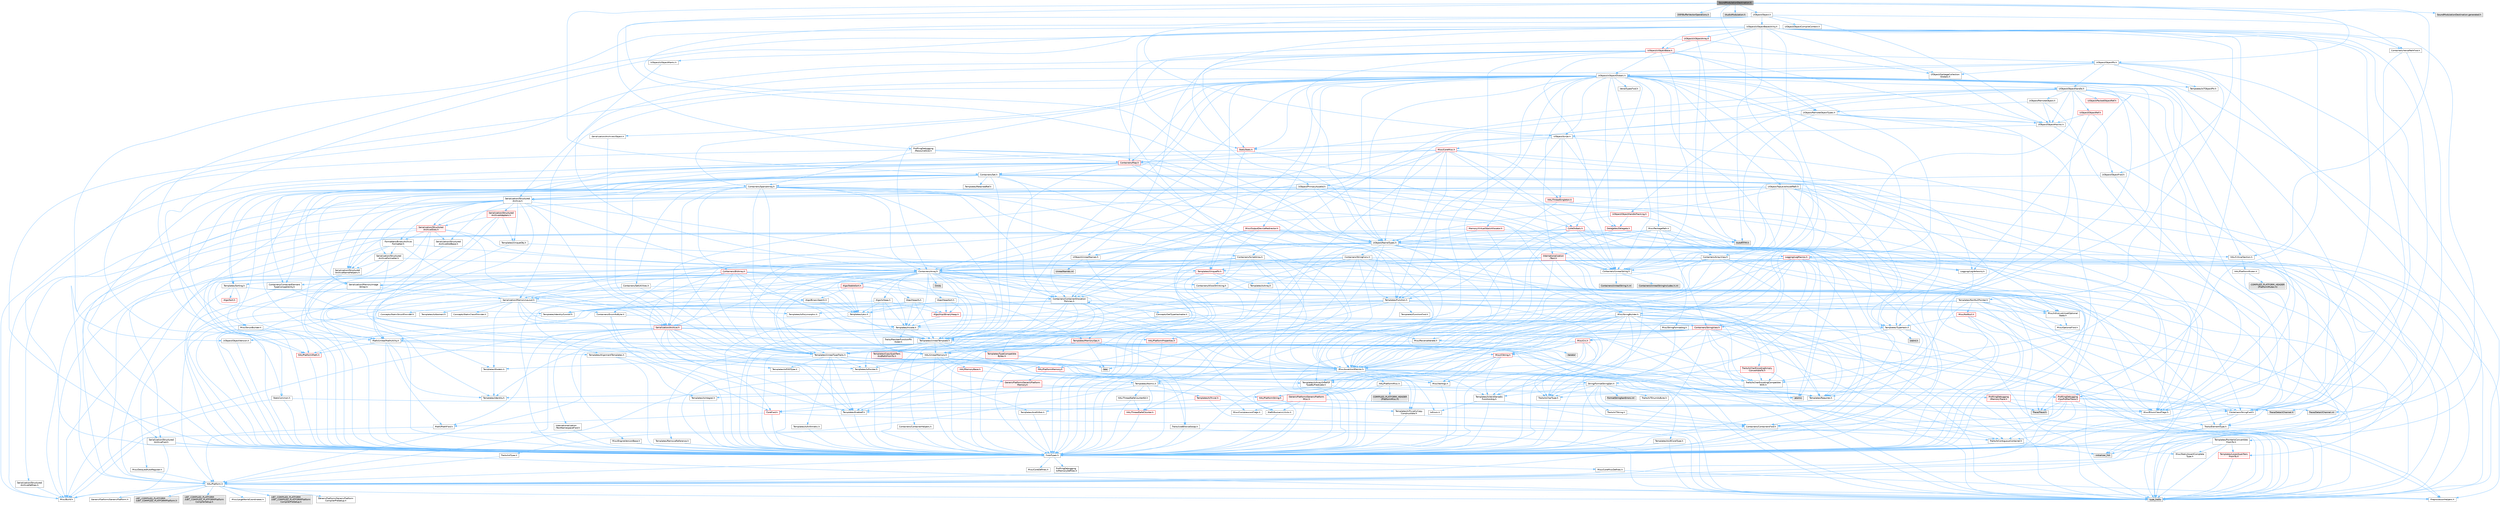 digraph "SoundModulationDestination.h"
{
 // INTERACTIVE_SVG=YES
 // LATEX_PDF_SIZE
  bgcolor="transparent";
  edge [fontname=Helvetica,fontsize=10,labelfontname=Helvetica,labelfontsize=10];
  node [fontname=Helvetica,fontsize=10,shape=box,height=0.2,width=0.4];
  Node1 [id="Node000001",label="SoundModulationDestination.h",height=0.2,width=0.4,color="gray40", fillcolor="grey60", style="filled", fontcolor="black",tooltip=" "];
  Node1 -> Node2 [id="edge1_Node000001_Node000002",color="steelblue1",style="solid",tooltip=" "];
  Node2 [id="Node000002",label="Containers/ArrayView.h",height=0.2,width=0.4,color="grey40", fillcolor="white", style="filled",URL="$d7/df4/ArrayView_8h.html",tooltip=" "];
  Node2 -> Node3 [id="edge2_Node000002_Node000003",color="steelblue1",style="solid",tooltip=" "];
  Node3 [id="Node000003",label="CoreTypes.h",height=0.2,width=0.4,color="grey40", fillcolor="white", style="filled",URL="$dc/dec/CoreTypes_8h.html",tooltip=" "];
  Node3 -> Node4 [id="edge3_Node000003_Node000004",color="steelblue1",style="solid",tooltip=" "];
  Node4 [id="Node000004",label="HAL/Platform.h",height=0.2,width=0.4,color="grey40", fillcolor="white", style="filled",URL="$d9/dd0/Platform_8h.html",tooltip=" "];
  Node4 -> Node5 [id="edge4_Node000004_Node000005",color="steelblue1",style="solid",tooltip=" "];
  Node5 [id="Node000005",label="Misc/Build.h",height=0.2,width=0.4,color="grey40", fillcolor="white", style="filled",URL="$d3/dbb/Build_8h.html",tooltip=" "];
  Node4 -> Node6 [id="edge5_Node000004_Node000006",color="steelblue1",style="solid",tooltip=" "];
  Node6 [id="Node000006",label="Misc/LargeWorldCoordinates.h",height=0.2,width=0.4,color="grey40", fillcolor="white", style="filled",URL="$d2/dcb/LargeWorldCoordinates_8h.html",tooltip=" "];
  Node4 -> Node7 [id="edge6_Node000004_Node000007",color="steelblue1",style="solid",tooltip=" "];
  Node7 [id="Node000007",label="type_traits",height=0.2,width=0.4,color="grey60", fillcolor="#E0E0E0", style="filled",tooltip=" "];
  Node4 -> Node8 [id="edge7_Node000004_Node000008",color="steelblue1",style="solid",tooltip=" "];
  Node8 [id="Node000008",label="PreprocessorHelpers.h",height=0.2,width=0.4,color="grey40", fillcolor="white", style="filled",URL="$db/ddb/PreprocessorHelpers_8h.html",tooltip=" "];
  Node4 -> Node9 [id="edge8_Node000004_Node000009",color="steelblue1",style="solid",tooltip=" "];
  Node9 [id="Node000009",label="UBT_COMPILED_PLATFORM\l/UBT_COMPILED_PLATFORMPlatform\lCompilerPreSetup.h",height=0.2,width=0.4,color="grey60", fillcolor="#E0E0E0", style="filled",tooltip=" "];
  Node4 -> Node10 [id="edge9_Node000004_Node000010",color="steelblue1",style="solid",tooltip=" "];
  Node10 [id="Node000010",label="GenericPlatform/GenericPlatform\lCompilerPreSetup.h",height=0.2,width=0.4,color="grey40", fillcolor="white", style="filled",URL="$d9/dc8/GenericPlatformCompilerPreSetup_8h.html",tooltip=" "];
  Node4 -> Node11 [id="edge10_Node000004_Node000011",color="steelblue1",style="solid",tooltip=" "];
  Node11 [id="Node000011",label="GenericPlatform/GenericPlatform.h",height=0.2,width=0.4,color="grey40", fillcolor="white", style="filled",URL="$d6/d84/GenericPlatform_8h.html",tooltip=" "];
  Node4 -> Node12 [id="edge11_Node000004_Node000012",color="steelblue1",style="solid",tooltip=" "];
  Node12 [id="Node000012",label="UBT_COMPILED_PLATFORM\l/UBT_COMPILED_PLATFORMPlatform.h",height=0.2,width=0.4,color="grey60", fillcolor="#E0E0E0", style="filled",tooltip=" "];
  Node4 -> Node13 [id="edge12_Node000004_Node000013",color="steelblue1",style="solid",tooltip=" "];
  Node13 [id="Node000013",label="UBT_COMPILED_PLATFORM\l/UBT_COMPILED_PLATFORMPlatform\lCompilerSetup.h",height=0.2,width=0.4,color="grey60", fillcolor="#E0E0E0", style="filled",tooltip=" "];
  Node3 -> Node14 [id="edge13_Node000003_Node000014",color="steelblue1",style="solid",tooltip=" "];
  Node14 [id="Node000014",label="ProfilingDebugging\l/UMemoryDefines.h",height=0.2,width=0.4,color="grey40", fillcolor="white", style="filled",URL="$d2/da2/UMemoryDefines_8h.html",tooltip=" "];
  Node3 -> Node15 [id="edge14_Node000003_Node000015",color="steelblue1",style="solid",tooltip=" "];
  Node15 [id="Node000015",label="Misc/CoreMiscDefines.h",height=0.2,width=0.4,color="grey40", fillcolor="white", style="filled",URL="$da/d38/CoreMiscDefines_8h.html",tooltip=" "];
  Node15 -> Node4 [id="edge15_Node000015_Node000004",color="steelblue1",style="solid",tooltip=" "];
  Node15 -> Node8 [id="edge16_Node000015_Node000008",color="steelblue1",style="solid",tooltip=" "];
  Node3 -> Node16 [id="edge17_Node000003_Node000016",color="steelblue1",style="solid",tooltip=" "];
  Node16 [id="Node000016",label="Misc/CoreDefines.h",height=0.2,width=0.4,color="grey40", fillcolor="white", style="filled",URL="$d3/dd2/CoreDefines_8h.html",tooltip=" "];
  Node2 -> Node17 [id="edge18_Node000002_Node000017",color="steelblue1",style="solid",tooltip=" "];
  Node17 [id="Node000017",label="Containers/ContainersFwd.h",height=0.2,width=0.4,color="grey40", fillcolor="white", style="filled",URL="$d4/d0a/ContainersFwd_8h.html",tooltip=" "];
  Node17 -> Node4 [id="edge19_Node000017_Node000004",color="steelblue1",style="solid",tooltip=" "];
  Node17 -> Node3 [id="edge20_Node000017_Node000003",color="steelblue1",style="solid",tooltip=" "];
  Node17 -> Node18 [id="edge21_Node000017_Node000018",color="steelblue1",style="solid",tooltip=" "];
  Node18 [id="Node000018",label="Traits/IsContiguousContainer.h",height=0.2,width=0.4,color="grey40", fillcolor="white", style="filled",URL="$d5/d3c/IsContiguousContainer_8h.html",tooltip=" "];
  Node18 -> Node3 [id="edge22_Node000018_Node000003",color="steelblue1",style="solid",tooltip=" "];
  Node18 -> Node19 [id="edge23_Node000018_Node000019",color="steelblue1",style="solid",tooltip=" "];
  Node19 [id="Node000019",label="Misc/StaticAssertComplete\lType.h",height=0.2,width=0.4,color="grey40", fillcolor="white", style="filled",URL="$d5/d4e/StaticAssertCompleteType_8h.html",tooltip=" "];
  Node18 -> Node20 [id="edge24_Node000018_Node000020",color="steelblue1",style="solid",tooltip=" "];
  Node20 [id="Node000020",label="initializer_list",height=0.2,width=0.4,color="grey60", fillcolor="#E0E0E0", style="filled",tooltip=" "];
  Node2 -> Node21 [id="edge25_Node000002_Node000021",color="steelblue1",style="solid",tooltip=" "];
  Node21 [id="Node000021",label="Misc/AssertionMacros.h",height=0.2,width=0.4,color="grey40", fillcolor="white", style="filled",URL="$d0/dfa/AssertionMacros_8h.html",tooltip=" "];
  Node21 -> Node3 [id="edge26_Node000021_Node000003",color="steelblue1",style="solid",tooltip=" "];
  Node21 -> Node4 [id="edge27_Node000021_Node000004",color="steelblue1",style="solid",tooltip=" "];
  Node21 -> Node22 [id="edge28_Node000021_Node000022",color="steelblue1",style="solid",tooltip=" "];
  Node22 [id="Node000022",label="HAL/PlatformMisc.h",height=0.2,width=0.4,color="grey40", fillcolor="white", style="filled",URL="$d0/df5/PlatformMisc_8h.html",tooltip=" "];
  Node22 -> Node3 [id="edge29_Node000022_Node000003",color="steelblue1",style="solid",tooltip=" "];
  Node22 -> Node23 [id="edge30_Node000022_Node000023",color="steelblue1",style="solid",tooltip=" "];
  Node23 [id="Node000023",label="GenericPlatform/GenericPlatform\lMisc.h",height=0.2,width=0.4,color="red", fillcolor="#FFF0F0", style="filled",URL="$db/d9a/GenericPlatformMisc_8h.html",tooltip=" "];
  Node23 -> Node24 [id="edge31_Node000023_Node000024",color="steelblue1",style="solid",tooltip=" "];
  Node24 [id="Node000024",label="Containers/StringFwd.h",height=0.2,width=0.4,color="grey40", fillcolor="white", style="filled",URL="$df/d37/StringFwd_8h.html",tooltip=" "];
  Node24 -> Node3 [id="edge32_Node000024_Node000003",color="steelblue1",style="solid",tooltip=" "];
  Node24 -> Node25 [id="edge33_Node000024_Node000025",color="steelblue1",style="solid",tooltip=" "];
  Node25 [id="Node000025",label="Traits/ElementType.h",height=0.2,width=0.4,color="grey40", fillcolor="white", style="filled",URL="$d5/d4f/ElementType_8h.html",tooltip=" "];
  Node25 -> Node4 [id="edge34_Node000025_Node000004",color="steelblue1",style="solid",tooltip=" "];
  Node25 -> Node20 [id="edge35_Node000025_Node000020",color="steelblue1",style="solid",tooltip=" "];
  Node25 -> Node7 [id="edge36_Node000025_Node000007",color="steelblue1",style="solid",tooltip=" "];
  Node24 -> Node18 [id="edge37_Node000024_Node000018",color="steelblue1",style="solid",tooltip=" "];
  Node23 -> Node26 [id="edge38_Node000023_Node000026",color="steelblue1",style="solid",tooltip=" "];
  Node26 [id="Node000026",label="CoreFwd.h",height=0.2,width=0.4,color="red", fillcolor="#FFF0F0", style="filled",URL="$d1/d1e/CoreFwd_8h.html",tooltip=" "];
  Node26 -> Node3 [id="edge39_Node000026_Node000003",color="steelblue1",style="solid",tooltip=" "];
  Node26 -> Node17 [id="edge40_Node000026_Node000017",color="steelblue1",style="solid",tooltip=" "];
  Node26 -> Node27 [id="edge41_Node000026_Node000027",color="steelblue1",style="solid",tooltip=" "];
  Node27 [id="Node000027",label="Math/MathFwd.h",height=0.2,width=0.4,color="grey40", fillcolor="white", style="filled",URL="$d2/d10/MathFwd_8h.html",tooltip=" "];
  Node27 -> Node4 [id="edge42_Node000027_Node000004",color="steelblue1",style="solid",tooltip=" "];
  Node23 -> Node3 [id="edge43_Node000023_Node000003",color="steelblue1",style="solid",tooltip=" "];
  Node23 -> Node40 [id="edge44_Node000023_Node000040",color="steelblue1",style="solid",tooltip=" "];
  Node40 [id="Node000040",label="Math/NumericLimits.h",height=0.2,width=0.4,color="grey40", fillcolor="white", style="filled",URL="$df/d1b/NumericLimits_8h.html",tooltip=" "];
  Node40 -> Node3 [id="edge45_Node000040_Node000003",color="steelblue1",style="solid",tooltip=" "];
  Node23 -> Node41 [id="edge46_Node000023_Node000041",color="steelblue1",style="solid",tooltip=" "];
  Node41 [id="Node000041",label="Misc/CompressionFlags.h",height=0.2,width=0.4,color="grey40", fillcolor="white", style="filled",URL="$d9/d76/CompressionFlags_8h.html",tooltip=" "];
  Node23 -> Node42 [id="edge47_Node000023_Node000042",color="steelblue1",style="solid",tooltip=" "];
  Node42 [id="Node000042",label="Misc/EnumClassFlags.h",height=0.2,width=0.4,color="grey40", fillcolor="white", style="filled",URL="$d8/de7/EnumClassFlags_8h.html",tooltip=" "];
  Node22 -> Node45 [id="edge48_Node000022_Node000045",color="steelblue1",style="solid",tooltip=" "];
  Node45 [id="Node000045",label="COMPILED_PLATFORM_HEADER\l(PlatformMisc.h)",height=0.2,width=0.4,color="grey60", fillcolor="#E0E0E0", style="filled",tooltip=" "];
  Node22 -> Node46 [id="edge49_Node000022_Node000046",color="steelblue1",style="solid",tooltip=" "];
  Node46 [id="Node000046",label="ProfilingDebugging\l/CpuProfilerTrace.h",height=0.2,width=0.4,color="red", fillcolor="#FFF0F0", style="filled",URL="$da/dcb/CpuProfilerTrace_8h.html",tooltip=" "];
  Node46 -> Node3 [id="edge50_Node000046_Node000003",color="steelblue1",style="solid",tooltip=" "];
  Node46 -> Node17 [id="edge51_Node000046_Node000017",color="steelblue1",style="solid",tooltip=" "];
  Node46 -> Node8 [id="edge52_Node000046_Node000008",color="steelblue1",style="solid",tooltip=" "];
  Node46 -> Node5 [id="edge53_Node000046_Node000005",color="steelblue1",style="solid",tooltip=" "];
  Node46 -> Node51 [id="edge54_Node000046_Node000051",color="steelblue1",style="solid",tooltip=" "];
  Node51 [id="Node000051",label="Trace/Detail/Channel.h",height=0.2,width=0.4,color="grey60", fillcolor="#E0E0E0", style="filled",tooltip=" "];
  Node46 -> Node52 [id="edge55_Node000046_Node000052",color="steelblue1",style="solid",tooltip=" "];
  Node52 [id="Node000052",label="Trace/Detail/Channel.inl",height=0.2,width=0.4,color="grey60", fillcolor="#E0E0E0", style="filled",tooltip=" "];
  Node46 -> Node53 [id="edge56_Node000046_Node000053",color="steelblue1",style="solid",tooltip=" "];
  Node53 [id="Node000053",label="Trace/Trace.h",height=0.2,width=0.4,color="grey60", fillcolor="#E0E0E0", style="filled",tooltip=" "];
  Node21 -> Node8 [id="edge57_Node000021_Node000008",color="steelblue1",style="solid",tooltip=" "];
  Node21 -> Node54 [id="edge58_Node000021_Node000054",color="steelblue1",style="solid",tooltip=" "];
  Node54 [id="Node000054",label="Templates/EnableIf.h",height=0.2,width=0.4,color="grey40", fillcolor="white", style="filled",URL="$d7/d60/EnableIf_8h.html",tooltip=" "];
  Node54 -> Node3 [id="edge59_Node000054_Node000003",color="steelblue1",style="solid",tooltip=" "];
  Node21 -> Node55 [id="edge60_Node000021_Node000055",color="steelblue1",style="solid",tooltip=" "];
  Node55 [id="Node000055",label="Templates/IsArrayOrRefOf\lTypeByPredicate.h",height=0.2,width=0.4,color="grey40", fillcolor="white", style="filled",URL="$d6/da1/IsArrayOrRefOfTypeByPredicate_8h.html",tooltip=" "];
  Node55 -> Node3 [id="edge61_Node000055_Node000003",color="steelblue1",style="solid",tooltip=" "];
  Node21 -> Node56 [id="edge62_Node000021_Node000056",color="steelblue1",style="solid",tooltip=" "];
  Node56 [id="Node000056",label="Templates/IsValidVariadic\lFunctionArg.h",height=0.2,width=0.4,color="grey40", fillcolor="white", style="filled",URL="$d0/dc8/IsValidVariadicFunctionArg_8h.html",tooltip=" "];
  Node56 -> Node3 [id="edge63_Node000056_Node000003",color="steelblue1",style="solid",tooltip=" "];
  Node56 -> Node57 [id="edge64_Node000056_Node000057",color="steelblue1",style="solid",tooltip=" "];
  Node57 [id="Node000057",label="IsEnum.h",height=0.2,width=0.4,color="grey40", fillcolor="white", style="filled",URL="$d4/de5/IsEnum_8h.html",tooltip=" "];
  Node56 -> Node7 [id="edge65_Node000056_Node000007",color="steelblue1",style="solid",tooltip=" "];
  Node21 -> Node58 [id="edge66_Node000021_Node000058",color="steelblue1",style="solid",tooltip=" "];
  Node58 [id="Node000058",label="Traits/IsCharEncodingCompatible\lWith.h",height=0.2,width=0.4,color="grey40", fillcolor="white", style="filled",URL="$df/dd1/IsCharEncodingCompatibleWith_8h.html",tooltip=" "];
  Node58 -> Node7 [id="edge67_Node000058_Node000007",color="steelblue1",style="solid",tooltip=" "];
  Node58 -> Node59 [id="edge68_Node000058_Node000059",color="steelblue1",style="solid",tooltip=" "];
  Node59 [id="Node000059",label="Traits/IsCharType.h",height=0.2,width=0.4,color="grey40", fillcolor="white", style="filled",URL="$db/d51/IsCharType_8h.html",tooltip=" "];
  Node59 -> Node3 [id="edge69_Node000059_Node000003",color="steelblue1",style="solid",tooltip=" "];
  Node21 -> Node60 [id="edge70_Node000021_Node000060",color="steelblue1",style="solid",tooltip=" "];
  Node60 [id="Node000060",label="Misc/VarArgs.h",height=0.2,width=0.4,color="grey40", fillcolor="white", style="filled",URL="$d5/d6f/VarArgs_8h.html",tooltip=" "];
  Node60 -> Node3 [id="edge71_Node000060_Node000003",color="steelblue1",style="solid",tooltip=" "];
  Node21 -> Node61 [id="edge72_Node000021_Node000061",color="steelblue1",style="solid",tooltip=" "];
  Node61 [id="Node000061",label="String/FormatStringSan.h",height=0.2,width=0.4,color="grey40", fillcolor="white", style="filled",URL="$d3/d8b/FormatStringSan_8h.html",tooltip=" "];
  Node61 -> Node7 [id="edge73_Node000061_Node000007",color="steelblue1",style="solid",tooltip=" "];
  Node61 -> Node3 [id="edge74_Node000061_Node000003",color="steelblue1",style="solid",tooltip=" "];
  Node61 -> Node62 [id="edge75_Node000061_Node000062",color="steelblue1",style="solid",tooltip=" "];
  Node62 [id="Node000062",label="Templates/Requires.h",height=0.2,width=0.4,color="grey40", fillcolor="white", style="filled",URL="$dc/d96/Requires_8h.html",tooltip=" "];
  Node62 -> Node54 [id="edge76_Node000062_Node000054",color="steelblue1",style="solid",tooltip=" "];
  Node62 -> Node7 [id="edge77_Node000062_Node000007",color="steelblue1",style="solid",tooltip=" "];
  Node61 -> Node63 [id="edge78_Node000061_Node000063",color="steelblue1",style="solid",tooltip=" "];
  Node63 [id="Node000063",label="Templates/Identity.h",height=0.2,width=0.4,color="grey40", fillcolor="white", style="filled",URL="$d0/dd5/Identity_8h.html",tooltip=" "];
  Node61 -> Node56 [id="edge79_Node000061_Node000056",color="steelblue1",style="solid",tooltip=" "];
  Node61 -> Node59 [id="edge80_Node000061_Node000059",color="steelblue1",style="solid",tooltip=" "];
  Node61 -> Node64 [id="edge81_Node000061_Node000064",color="steelblue1",style="solid",tooltip=" "];
  Node64 [id="Node000064",label="Traits/IsTEnumAsByte.h",height=0.2,width=0.4,color="grey40", fillcolor="white", style="filled",URL="$d1/de6/IsTEnumAsByte_8h.html",tooltip=" "];
  Node61 -> Node65 [id="edge82_Node000061_Node000065",color="steelblue1",style="solid",tooltip=" "];
  Node65 [id="Node000065",label="Traits/IsTString.h",height=0.2,width=0.4,color="grey40", fillcolor="white", style="filled",URL="$d0/df8/IsTString_8h.html",tooltip=" "];
  Node65 -> Node17 [id="edge83_Node000065_Node000017",color="steelblue1",style="solid",tooltip=" "];
  Node61 -> Node17 [id="edge84_Node000061_Node000017",color="steelblue1",style="solid",tooltip=" "];
  Node61 -> Node66 [id="edge85_Node000061_Node000066",color="steelblue1",style="solid",tooltip=" "];
  Node66 [id="Node000066",label="FormatStringSanErrors.inl",height=0.2,width=0.4,color="grey60", fillcolor="#E0E0E0", style="filled",tooltip=" "];
  Node21 -> Node67 [id="edge86_Node000021_Node000067",color="steelblue1",style="solid",tooltip=" "];
  Node67 [id="Node000067",label="atomic",height=0.2,width=0.4,color="grey60", fillcolor="#E0E0E0", style="filled",tooltip=" "];
  Node2 -> Node68 [id="edge87_Node000002_Node000068",color="steelblue1",style="solid",tooltip=" "];
  Node68 [id="Node000068",label="Misc/ReverseIterate.h",height=0.2,width=0.4,color="grey40", fillcolor="white", style="filled",URL="$db/de3/ReverseIterate_8h.html",tooltip=" "];
  Node68 -> Node4 [id="edge88_Node000068_Node000004",color="steelblue1",style="solid",tooltip=" "];
  Node68 -> Node69 [id="edge89_Node000068_Node000069",color="steelblue1",style="solid",tooltip=" "];
  Node69 [id="Node000069",label="iterator",height=0.2,width=0.4,color="grey60", fillcolor="#E0E0E0", style="filled",tooltip=" "];
  Node2 -> Node70 [id="edge90_Node000002_Node000070",color="steelblue1",style="solid",tooltip=" "];
  Node70 [id="Node000070",label="Misc/IntrusiveUnsetOptional\lState.h",height=0.2,width=0.4,color="grey40", fillcolor="white", style="filled",URL="$d2/d0a/IntrusiveUnsetOptionalState_8h.html",tooltip=" "];
  Node70 -> Node71 [id="edge91_Node000070_Node000071",color="steelblue1",style="solid",tooltip=" "];
  Node71 [id="Node000071",label="Misc/OptionalFwd.h",height=0.2,width=0.4,color="grey40", fillcolor="white", style="filled",URL="$dc/d50/OptionalFwd_8h.html",tooltip=" "];
  Node2 -> Node72 [id="edge92_Node000002_Node000072",color="steelblue1",style="solid",tooltip=" "];
  Node72 [id="Node000072",label="Templates/Invoke.h",height=0.2,width=0.4,color="grey40", fillcolor="white", style="filled",URL="$d7/deb/Invoke_8h.html",tooltip=" "];
  Node72 -> Node3 [id="edge93_Node000072_Node000003",color="steelblue1",style="solid",tooltip=" "];
  Node72 -> Node73 [id="edge94_Node000072_Node000073",color="steelblue1",style="solid",tooltip=" "];
  Node73 [id="Node000073",label="Traits/MemberFunctionPtr\lOuter.h",height=0.2,width=0.4,color="grey40", fillcolor="white", style="filled",URL="$db/da7/MemberFunctionPtrOuter_8h.html",tooltip=" "];
  Node72 -> Node74 [id="edge95_Node000072_Node000074",color="steelblue1",style="solid",tooltip=" "];
  Node74 [id="Node000074",label="Templates/UnrealTemplate.h",height=0.2,width=0.4,color="grey40", fillcolor="white", style="filled",URL="$d4/d24/UnrealTemplate_8h.html",tooltip=" "];
  Node74 -> Node3 [id="edge96_Node000074_Node000003",color="steelblue1",style="solid",tooltip=" "];
  Node74 -> Node75 [id="edge97_Node000074_Node000075",color="steelblue1",style="solid",tooltip=" "];
  Node75 [id="Node000075",label="Templates/IsPointer.h",height=0.2,width=0.4,color="grey40", fillcolor="white", style="filled",URL="$d7/d05/IsPointer_8h.html",tooltip=" "];
  Node75 -> Node3 [id="edge98_Node000075_Node000003",color="steelblue1",style="solid",tooltip=" "];
  Node74 -> Node76 [id="edge99_Node000074_Node000076",color="steelblue1",style="solid",tooltip=" "];
  Node76 [id="Node000076",label="HAL/UnrealMemory.h",height=0.2,width=0.4,color="grey40", fillcolor="white", style="filled",URL="$d9/d96/UnrealMemory_8h.html",tooltip=" "];
  Node76 -> Node3 [id="edge100_Node000076_Node000003",color="steelblue1",style="solid",tooltip=" "];
  Node76 -> Node77 [id="edge101_Node000076_Node000077",color="steelblue1",style="solid",tooltip=" "];
  Node77 [id="Node000077",label="GenericPlatform/GenericPlatform\lMemory.h",height=0.2,width=0.4,color="red", fillcolor="#FFF0F0", style="filled",URL="$dd/d22/GenericPlatformMemory_8h.html",tooltip=" "];
  Node77 -> Node26 [id="edge102_Node000077_Node000026",color="steelblue1",style="solid",tooltip=" "];
  Node77 -> Node3 [id="edge103_Node000077_Node000003",color="steelblue1",style="solid",tooltip=" "];
  Node77 -> Node78 [id="edge104_Node000077_Node000078",color="steelblue1",style="solid",tooltip=" "];
  Node78 [id="Node000078",label="HAL/PlatformString.h",height=0.2,width=0.4,color="red", fillcolor="#FFF0F0", style="filled",URL="$db/db5/PlatformString_8h.html",tooltip=" "];
  Node78 -> Node3 [id="edge105_Node000078_Node000003",color="steelblue1",style="solid",tooltip=" "];
  Node76 -> Node80 [id="edge106_Node000076_Node000080",color="steelblue1",style="solid",tooltip=" "];
  Node80 [id="Node000080",label="HAL/MemoryBase.h",height=0.2,width=0.4,color="red", fillcolor="#FFF0F0", style="filled",URL="$d6/d9f/MemoryBase_8h.html",tooltip=" "];
  Node80 -> Node3 [id="edge107_Node000080_Node000003",color="steelblue1",style="solid",tooltip=" "];
  Node80 -> Node84 [id="edge108_Node000080_Node000084",color="steelblue1",style="solid",tooltip=" "];
  Node84 [id="Node000084",label="Templates/Atomic.h",height=0.2,width=0.4,color="grey40", fillcolor="white", style="filled",URL="$d3/d91/Atomic_8h.html",tooltip=" "];
  Node84 -> Node85 [id="edge109_Node000084_Node000085",color="steelblue1",style="solid",tooltip=" "];
  Node85 [id="Node000085",label="HAL/ThreadSafeCounter.h",height=0.2,width=0.4,color="red", fillcolor="#FFF0F0", style="filled",URL="$dc/dc9/ThreadSafeCounter_8h.html",tooltip=" "];
  Node85 -> Node3 [id="edge110_Node000085_Node000003",color="steelblue1",style="solid",tooltip=" "];
  Node84 -> Node86 [id="edge111_Node000084_Node000086",color="steelblue1",style="solid",tooltip=" "];
  Node86 [id="Node000086",label="HAL/ThreadSafeCounter64.h",height=0.2,width=0.4,color="grey40", fillcolor="white", style="filled",URL="$d0/d12/ThreadSafeCounter64_8h.html",tooltip=" "];
  Node86 -> Node3 [id="edge112_Node000086_Node000003",color="steelblue1",style="solid",tooltip=" "];
  Node86 -> Node85 [id="edge113_Node000086_Node000085",color="steelblue1",style="solid",tooltip=" "];
  Node84 -> Node87 [id="edge114_Node000084_Node000087",color="steelblue1",style="solid",tooltip=" "];
  Node87 [id="Node000087",label="Templates/IsIntegral.h",height=0.2,width=0.4,color="grey40", fillcolor="white", style="filled",URL="$da/d64/IsIntegral_8h.html",tooltip=" "];
  Node87 -> Node3 [id="edge115_Node000087_Node000003",color="steelblue1",style="solid",tooltip=" "];
  Node84 -> Node88 [id="edge116_Node000084_Node000088",color="steelblue1",style="solid",tooltip=" "];
  Node88 [id="Node000088",label="Templates/IsTrivial.h",height=0.2,width=0.4,color="red", fillcolor="#FFF0F0", style="filled",URL="$da/d4c/IsTrivial_8h.html",tooltip=" "];
  Node88 -> Node89 [id="edge117_Node000088_Node000089",color="steelblue1",style="solid",tooltip=" "];
  Node89 [id="Node000089",label="Templates/AndOrNot.h",height=0.2,width=0.4,color="grey40", fillcolor="white", style="filled",URL="$db/d0a/AndOrNot_8h.html",tooltip=" "];
  Node89 -> Node3 [id="edge118_Node000089_Node000003",color="steelblue1",style="solid",tooltip=" "];
  Node88 -> Node90 [id="edge119_Node000088_Node000090",color="steelblue1",style="solid",tooltip=" "];
  Node90 [id="Node000090",label="Templates/IsTriviallyCopy\lConstructible.h",height=0.2,width=0.4,color="grey40", fillcolor="white", style="filled",URL="$d3/d78/IsTriviallyCopyConstructible_8h.html",tooltip=" "];
  Node90 -> Node3 [id="edge120_Node000090_Node000003",color="steelblue1",style="solid",tooltip=" "];
  Node90 -> Node7 [id="edge121_Node000090_Node000007",color="steelblue1",style="solid",tooltip=" "];
  Node88 -> Node7 [id="edge122_Node000088_Node000007",color="steelblue1",style="solid",tooltip=" "];
  Node84 -> Node92 [id="edge123_Node000084_Node000092",color="steelblue1",style="solid",tooltip=" "];
  Node92 [id="Node000092",label="Traits/IntType.h",height=0.2,width=0.4,color="grey40", fillcolor="white", style="filled",URL="$d7/deb/IntType_8h.html",tooltip=" "];
  Node92 -> Node4 [id="edge124_Node000092_Node000004",color="steelblue1",style="solid",tooltip=" "];
  Node84 -> Node67 [id="edge125_Node000084_Node000067",color="steelblue1",style="solid",tooltip=" "];
  Node76 -> Node93 [id="edge126_Node000076_Node000093",color="steelblue1",style="solid",tooltip=" "];
  Node93 [id="Node000093",label="HAL/PlatformMemory.h",height=0.2,width=0.4,color="red", fillcolor="#FFF0F0", style="filled",URL="$de/d68/PlatformMemory_8h.html",tooltip=" "];
  Node93 -> Node3 [id="edge127_Node000093_Node000003",color="steelblue1",style="solid",tooltip=" "];
  Node93 -> Node77 [id="edge128_Node000093_Node000077",color="steelblue1",style="solid",tooltip=" "];
  Node76 -> Node95 [id="edge129_Node000076_Node000095",color="steelblue1",style="solid",tooltip=" "];
  Node95 [id="Node000095",label="ProfilingDebugging\l/MemoryTrace.h",height=0.2,width=0.4,color="red", fillcolor="#FFF0F0", style="filled",URL="$da/dd7/MemoryTrace_8h.html",tooltip=" "];
  Node95 -> Node4 [id="edge130_Node000095_Node000004",color="steelblue1",style="solid",tooltip=" "];
  Node95 -> Node42 [id="edge131_Node000095_Node000042",color="steelblue1",style="solid",tooltip=" "];
  Node95 -> Node53 [id="edge132_Node000095_Node000053",color="steelblue1",style="solid",tooltip=" "];
  Node76 -> Node75 [id="edge133_Node000076_Node000075",color="steelblue1",style="solid",tooltip=" "];
  Node74 -> Node96 [id="edge134_Node000074_Node000096",color="steelblue1",style="solid",tooltip=" "];
  Node96 [id="Node000096",label="Templates/CopyQualifiers\lAndRefsFromTo.h",height=0.2,width=0.4,color="red", fillcolor="#FFF0F0", style="filled",URL="$d3/db3/CopyQualifiersAndRefsFromTo_8h.html",tooltip=" "];
  Node74 -> Node98 [id="edge135_Node000074_Node000098",color="steelblue1",style="solid",tooltip=" "];
  Node98 [id="Node000098",label="Templates/UnrealTypeTraits.h",height=0.2,width=0.4,color="grey40", fillcolor="white", style="filled",URL="$d2/d2d/UnrealTypeTraits_8h.html",tooltip=" "];
  Node98 -> Node3 [id="edge136_Node000098_Node000003",color="steelblue1",style="solid",tooltip=" "];
  Node98 -> Node75 [id="edge137_Node000098_Node000075",color="steelblue1",style="solid",tooltip=" "];
  Node98 -> Node21 [id="edge138_Node000098_Node000021",color="steelblue1",style="solid",tooltip=" "];
  Node98 -> Node89 [id="edge139_Node000098_Node000089",color="steelblue1",style="solid",tooltip=" "];
  Node98 -> Node54 [id="edge140_Node000098_Node000054",color="steelblue1",style="solid",tooltip=" "];
  Node98 -> Node99 [id="edge141_Node000098_Node000099",color="steelblue1",style="solid",tooltip=" "];
  Node99 [id="Node000099",label="Templates/IsArithmetic.h",height=0.2,width=0.4,color="grey40", fillcolor="white", style="filled",URL="$d2/d5d/IsArithmetic_8h.html",tooltip=" "];
  Node99 -> Node3 [id="edge142_Node000099_Node000003",color="steelblue1",style="solid",tooltip=" "];
  Node98 -> Node57 [id="edge143_Node000098_Node000057",color="steelblue1",style="solid",tooltip=" "];
  Node98 -> Node100 [id="edge144_Node000098_Node000100",color="steelblue1",style="solid",tooltip=" "];
  Node100 [id="Node000100",label="Templates/Models.h",height=0.2,width=0.4,color="grey40", fillcolor="white", style="filled",URL="$d3/d0c/Models_8h.html",tooltip=" "];
  Node100 -> Node63 [id="edge145_Node000100_Node000063",color="steelblue1",style="solid",tooltip=" "];
  Node98 -> Node101 [id="edge146_Node000098_Node000101",color="steelblue1",style="solid",tooltip=" "];
  Node101 [id="Node000101",label="Templates/IsPODType.h",height=0.2,width=0.4,color="grey40", fillcolor="white", style="filled",URL="$d7/db1/IsPODType_8h.html",tooltip=" "];
  Node101 -> Node3 [id="edge147_Node000101_Node000003",color="steelblue1",style="solid",tooltip=" "];
  Node98 -> Node102 [id="edge148_Node000098_Node000102",color="steelblue1",style="solid",tooltip=" "];
  Node102 [id="Node000102",label="Templates/IsUECoreType.h",height=0.2,width=0.4,color="grey40", fillcolor="white", style="filled",URL="$d1/db8/IsUECoreType_8h.html",tooltip=" "];
  Node102 -> Node3 [id="edge149_Node000102_Node000003",color="steelblue1",style="solid",tooltip=" "];
  Node102 -> Node7 [id="edge150_Node000102_Node000007",color="steelblue1",style="solid",tooltip=" "];
  Node98 -> Node90 [id="edge151_Node000098_Node000090",color="steelblue1",style="solid",tooltip=" "];
  Node74 -> Node103 [id="edge152_Node000074_Node000103",color="steelblue1",style="solid",tooltip=" "];
  Node103 [id="Node000103",label="Templates/RemoveReference.h",height=0.2,width=0.4,color="grey40", fillcolor="white", style="filled",URL="$da/dbe/RemoveReference_8h.html",tooltip=" "];
  Node103 -> Node3 [id="edge153_Node000103_Node000003",color="steelblue1",style="solid",tooltip=" "];
  Node74 -> Node62 [id="edge154_Node000074_Node000062",color="steelblue1",style="solid",tooltip=" "];
  Node74 -> Node104 [id="edge155_Node000074_Node000104",color="steelblue1",style="solid",tooltip=" "];
  Node104 [id="Node000104",label="Templates/TypeCompatible\lBytes.h",height=0.2,width=0.4,color="red", fillcolor="#FFF0F0", style="filled",URL="$df/d0a/TypeCompatibleBytes_8h.html",tooltip=" "];
  Node104 -> Node3 [id="edge156_Node000104_Node000003",color="steelblue1",style="solid",tooltip=" "];
  Node104 -> Node31 [id="edge157_Node000104_Node000031",color="steelblue1",style="solid",tooltip=" "];
  Node31 [id="Node000031",label="new",height=0.2,width=0.4,color="grey60", fillcolor="#E0E0E0", style="filled",tooltip=" "];
  Node104 -> Node7 [id="edge158_Node000104_Node000007",color="steelblue1",style="solid",tooltip=" "];
  Node74 -> Node63 [id="edge159_Node000074_Node000063",color="steelblue1",style="solid",tooltip=" "];
  Node74 -> Node18 [id="edge160_Node000074_Node000018",color="steelblue1",style="solid",tooltip=" "];
  Node74 -> Node105 [id="edge161_Node000074_Node000105",color="steelblue1",style="solid",tooltip=" "];
  Node105 [id="Node000105",label="Traits/UseBitwiseSwap.h",height=0.2,width=0.4,color="grey40", fillcolor="white", style="filled",URL="$db/df3/UseBitwiseSwap_8h.html",tooltip=" "];
  Node105 -> Node3 [id="edge162_Node000105_Node000003",color="steelblue1",style="solid",tooltip=" "];
  Node105 -> Node7 [id="edge163_Node000105_Node000007",color="steelblue1",style="solid",tooltip=" "];
  Node74 -> Node7 [id="edge164_Node000074_Node000007",color="steelblue1",style="solid",tooltip=" "];
  Node72 -> Node7 [id="edge165_Node000072_Node000007",color="steelblue1",style="solid",tooltip=" "];
  Node2 -> Node98 [id="edge166_Node000002_Node000098",color="steelblue1",style="solid",tooltip=" "];
  Node2 -> Node25 [id="edge167_Node000002_Node000025",color="steelblue1",style="solid",tooltip=" "];
  Node2 -> Node106 [id="edge168_Node000002_Node000106",color="steelblue1",style="solid",tooltip=" "];
  Node106 [id="Node000106",label="Containers/Array.h",height=0.2,width=0.4,color="grey40", fillcolor="white", style="filled",URL="$df/dd0/Array_8h.html",tooltip=" "];
  Node106 -> Node3 [id="edge169_Node000106_Node000003",color="steelblue1",style="solid",tooltip=" "];
  Node106 -> Node21 [id="edge170_Node000106_Node000021",color="steelblue1",style="solid",tooltip=" "];
  Node106 -> Node70 [id="edge171_Node000106_Node000070",color="steelblue1",style="solid",tooltip=" "];
  Node106 -> Node68 [id="edge172_Node000106_Node000068",color="steelblue1",style="solid",tooltip=" "];
  Node106 -> Node76 [id="edge173_Node000106_Node000076",color="steelblue1",style="solid",tooltip=" "];
  Node106 -> Node98 [id="edge174_Node000106_Node000098",color="steelblue1",style="solid",tooltip=" "];
  Node106 -> Node74 [id="edge175_Node000106_Node000074",color="steelblue1",style="solid",tooltip=" "];
  Node106 -> Node107 [id="edge176_Node000106_Node000107",color="steelblue1",style="solid",tooltip=" "];
  Node107 [id="Node000107",label="Containers/AllowShrinking.h",height=0.2,width=0.4,color="grey40", fillcolor="white", style="filled",URL="$d7/d1a/AllowShrinking_8h.html",tooltip=" "];
  Node107 -> Node3 [id="edge177_Node000107_Node000003",color="steelblue1",style="solid",tooltip=" "];
  Node106 -> Node108 [id="edge178_Node000106_Node000108",color="steelblue1",style="solid",tooltip=" "];
  Node108 [id="Node000108",label="Containers/ContainerAllocation\lPolicies.h",height=0.2,width=0.4,color="grey40", fillcolor="white", style="filled",URL="$d7/dff/ContainerAllocationPolicies_8h.html",tooltip=" "];
  Node108 -> Node3 [id="edge179_Node000108_Node000003",color="steelblue1",style="solid",tooltip=" "];
  Node108 -> Node109 [id="edge180_Node000108_Node000109",color="steelblue1",style="solid",tooltip=" "];
  Node109 [id="Node000109",label="Containers/ContainerHelpers.h",height=0.2,width=0.4,color="grey40", fillcolor="white", style="filled",URL="$d7/d33/ContainerHelpers_8h.html",tooltip=" "];
  Node109 -> Node3 [id="edge181_Node000109_Node000003",color="steelblue1",style="solid",tooltip=" "];
  Node108 -> Node108 [id="edge182_Node000108_Node000108",color="steelblue1",style="solid",tooltip=" "];
  Node108 -> Node110 [id="edge183_Node000108_Node000110",color="steelblue1",style="solid",tooltip=" "];
  Node110 [id="Node000110",label="HAL/PlatformMath.h",height=0.2,width=0.4,color="red", fillcolor="#FFF0F0", style="filled",URL="$dc/d53/PlatformMath_8h.html",tooltip=" "];
  Node110 -> Node3 [id="edge184_Node000110_Node000003",color="steelblue1",style="solid",tooltip=" "];
  Node108 -> Node76 [id="edge185_Node000108_Node000076",color="steelblue1",style="solid",tooltip=" "];
  Node108 -> Node40 [id="edge186_Node000108_Node000040",color="steelblue1",style="solid",tooltip=" "];
  Node108 -> Node21 [id="edge187_Node000108_Node000021",color="steelblue1",style="solid",tooltip=" "];
  Node108 -> Node118 [id="edge188_Node000108_Node000118",color="steelblue1",style="solid",tooltip=" "];
  Node118 [id="Node000118",label="Templates/IsPolymorphic.h",height=0.2,width=0.4,color="grey40", fillcolor="white", style="filled",URL="$dc/d20/IsPolymorphic_8h.html",tooltip=" "];
  Node108 -> Node119 [id="edge189_Node000108_Node000119",color="steelblue1",style="solid",tooltip=" "];
  Node119 [id="Node000119",label="Templates/MemoryOps.h",height=0.2,width=0.4,color="red", fillcolor="#FFF0F0", style="filled",URL="$db/dea/MemoryOps_8h.html",tooltip=" "];
  Node119 -> Node3 [id="edge190_Node000119_Node000003",color="steelblue1",style="solid",tooltip=" "];
  Node119 -> Node76 [id="edge191_Node000119_Node000076",color="steelblue1",style="solid",tooltip=" "];
  Node119 -> Node90 [id="edge192_Node000119_Node000090",color="steelblue1",style="solid",tooltip=" "];
  Node119 -> Node62 [id="edge193_Node000119_Node000062",color="steelblue1",style="solid",tooltip=" "];
  Node119 -> Node98 [id="edge194_Node000119_Node000098",color="steelblue1",style="solid",tooltip=" "];
  Node119 -> Node105 [id="edge195_Node000119_Node000105",color="steelblue1",style="solid",tooltip=" "];
  Node119 -> Node31 [id="edge196_Node000119_Node000031",color="steelblue1",style="solid",tooltip=" "];
  Node119 -> Node7 [id="edge197_Node000119_Node000007",color="steelblue1",style="solid",tooltip=" "];
  Node108 -> Node104 [id="edge198_Node000108_Node000104",color="steelblue1",style="solid",tooltip=" "];
  Node108 -> Node7 [id="edge199_Node000108_Node000007",color="steelblue1",style="solid",tooltip=" "];
  Node106 -> Node120 [id="edge200_Node000106_Node000120",color="steelblue1",style="solid",tooltip=" "];
  Node120 [id="Node000120",label="Containers/ContainerElement\lTypeCompatibility.h",height=0.2,width=0.4,color="grey40", fillcolor="white", style="filled",URL="$df/ddf/ContainerElementTypeCompatibility_8h.html",tooltip=" "];
  Node120 -> Node3 [id="edge201_Node000120_Node000003",color="steelblue1",style="solid",tooltip=" "];
  Node120 -> Node98 [id="edge202_Node000120_Node000098",color="steelblue1",style="solid",tooltip=" "];
  Node106 -> Node121 [id="edge203_Node000106_Node000121",color="steelblue1",style="solid",tooltip=" "];
  Node121 [id="Node000121",label="Serialization/Archive.h",height=0.2,width=0.4,color="red", fillcolor="#FFF0F0", style="filled",URL="$d7/d3b/Archive_8h.html",tooltip=" "];
  Node121 -> Node26 [id="edge204_Node000121_Node000026",color="steelblue1",style="solid",tooltip=" "];
  Node121 -> Node3 [id="edge205_Node000121_Node000003",color="steelblue1",style="solid",tooltip=" "];
  Node121 -> Node122 [id="edge206_Node000121_Node000122",color="steelblue1",style="solid",tooltip=" "];
  Node122 [id="Node000122",label="HAL/PlatformProperties.h",height=0.2,width=0.4,color="red", fillcolor="#FFF0F0", style="filled",URL="$d9/db0/PlatformProperties_8h.html",tooltip=" "];
  Node122 -> Node3 [id="edge207_Node000122_Node000003",color="steelblue1",style="solid",tooltip=" "];
  Node121 -> Node125 [id="edge208_Node000121_Node000125",color="steelblue1",style="solid",tooltip=" "];
  Node125 [id="Node000125",label="Internationalization\l/TextNamespaceFwd.h",height=0.2,width=0.4,color="grey40", fillcolor="white", style="filled",URL="$d8/d97/TextNamespaceFwd_8h.html",tooltip=" "];
  Node125 -> Node3 [id="edge209_Node000125_Node000003",color="steelblue1",style="solid",tooltip=" "];
  Node121 -> Node27 [id="edge210_Node000121_Node000027",color="steelblue1",style="solid",tooltip=" "];
  Node121 -> Node21 [id="edge211_Node000121_Node000021",color="steelblue1",style="solid",tooltip=" "];
  Node121 -> Node5 [id="edge212_Node000121_Node000005",color="steelblue1",style="solid",tooltip=" "];
  Node121 -> Node41 [id="edge213_Node000121_Node000041",color="steelblue1",style="solid",tooltip=" "];
  Node121 -> Node126 [id="edge214_Node000121_Node000126",color="steelblue1",style="solid",tooltip=" "];
  Node126 [id="Node000126",label="Misc/EngineVersionBase.h",height=0.2,width=0.4,color="grey40", fillcolor="white", style="filled",URL="$d5/d2b/EngineVersionBase_8h.html",tooltip=" "];
  Node126 -> Node3 [id="edge215_Node000126_Node000003",color="steelblue1",style="solid",tooltip=" "];
  Node121 -> Node60 [id="edge216_Node000121_Node000060",color="steelblue1",style="solid",tooltip=" "];
  Node121 -> Node54 [id="edge217_Node000121_Node000054",color="steelblue1",style="solid",tooltip=" "];
  Node121 -> Node55 [id="edge218_Node000121_Node000055",color="steelblue1",style="solid",tooltip=" "];
  Node121 -> Node56 [id="edge219_Node000121_Node000056",color="steelblue1",style="solid",tooltip=" "];
  Node121 -> Node74 [id="edge220_Node000121_Node000074",color="steelblue1",style="solid",tooltip=" "];
  Node121 -> Node58 [id="edge221_Node000121_Node000058",color="steelblue1",style="solid",tooltip=" "];
  Node121 -> Node130 [id="edge222_Node000121_Node000130",color="steelblue1",style="solid",tooltip=" "];
  Node130 [id="Node000130",label="UObject/ObjectVersion.h",height=0.2,width=0.4,color="grey40", fillcolor="white", style="filled",URL="$da/d63/ObjectVersion_8h.html",tooltip=" "];
  Node130 -> Node3 [id="edge223_Node000130_Node000003",color="steelblue1",style="solid",tooltip=" "];
  Node106 -> Node131 [id="edge224_Node000106_Node000131",color="steelblue1",style="solid",tooltip=" "];
  Node131 [id="Node000131",label="Serialization/MemoryImage\lWriter.h",height=0.2,width=0.4,color="grey40", fillcolor="white", style="filled",URL="$d0/d08/MemoryImageWriter_8h.html",tooltip=" "];
  Node131 -> Node3 [id="edge225_Node000131_Node000003",color="steelblue1",style="solid",tooltip=" "];
  Node131 -> Node132 [id="edge226_Node000131_Node000132",color="steelblue1",style="solid",tooltip=" "];
  Node132 [id="Node000132",label="Serialization/MemoryLayout.h",height=0.2,width=0.4,color="grey40", fillcolor="white", style="filled",URL="$d7/d66/MemoryLayout_8h.html",tooltip=" "];
  Node132 -> Node133 [id="edge227_Node000132_Node000133",color="steelblue1",style="solid",tooltip=" "];
  Node133 [id="Node000133",label="Concepts/StaticClassProvider.h",height=0.2,width=0.4,color="grey40", fillcolor="white", style="filled",URL="$dd/d83/StaticClassProvider_8h.html",tooltip=" "];
  Node132 -> Node134 [id="edge228_Node000132_Node000134",color="steelblue1",style="solid",tooltip=" "];
  Node134 [id="Node000134",label="Concepts/StaticStructProvider.h",height=0.2,width=0.4,color="grey40", fillcolor="white", style="filled",URL="$d5/d77/StaticStructProvider_8h.html",tooltip=" "];
  Node132 -> Node135 [id="edge229_Node000132_Node000135",color="steelblue1",style="solid",tooltip=" "];
  Node135 [id="Node000135",label="Containers/EnumAsByte.h",height=0.2,width=0.4,color="grey40", fillcolor="white", style="filled",URL="$d6/d9a/EnumAsByte_8h.html",tooltip=" "];
  Node135 -> Node3 [id="edge230_Node000135_Node000003",color="steelblue1",style="solid",tooltip=" "];
  Node135 -> Node101 [id="edge231_Node000135_Node000101",color="steelblue1",style="solid",tooltip=" "];
  Node135 -> Node136 [id="edge232_Node000135_Node000136",color="steelblue1",style="solid",tooltip=" "];
  Node136 [id="Node000136",label="Templates/TypeHash.h",height=0.2,width=0.4,color="grey40", fillcolor="white", style="filled",URL="$d1/d62/TypeHash_8h.html",tooltip=" "];
  Node136 -> Node3 [id="edge233_Node000136_Node000003",color="steelblue1",style="solid",tooltip=" "];
  Node136 -> Node62 [id="edge234_Node000136_Node000062",color="steelblue1",style="solid",tooltip=" "];
  Node136 -> Node137 [id="edge235_Node000136_Node000137",color="steelblue1",style="solid",tooltip=" "];
  Node137 [id="Node000137",label="Misc/Crc.h",height=0.2,width=0.4,color="red", fillcolor="#FFF0F0", style="filled",URL="$d4/dd2/Crc_8h.html",tooltip=" "];
  Node137 -> Node3 [id="edge236_Node000137_Node000003",color="steelblue1",style="solid",tooltip=" "];
  Node137 -> Node78 [id="edge237_Node000137_Node000078",color="steelblue1",style="solid",tooltip=" "];
  Node137 -> Node21 [id="edge238_Node000137_Node000021",color="steelblue1",style="solid",tooltip=" "];
  Node137 -> Node138 [id="edge239_Node000137_Node000138",color="steelblue1",style="solid",tooltip=" "];
  Node138 [id="Node000138",label="Misc/CString.h",height=0.2,width=0.4,color="red", fillcolor="#FFF0F0", style="filled",URL="$d2/d49/CString_8h.html",tooltip=" "];
  Node138 -> Node3 [id="edge240_Node000138_Node000003",color="steelblue1",style="solid",tooltip=" "];
  Node138 -> Node78 [id="edge241_Node000138_Node000078",color="steelblue1",style="solid",tooltip=" "];
  Node138 -> Node21 [id="edge242_Node000138_Node000021",color="steelblue1",style="solid",tooltip=" "];
  Node138 -> Node60 [id="edge243_Node000138_Node000060",color="steelblue1",style="solid",tooltip=" "];
  Node138 -> Node55 [id="edge244_Node000138_Node000055",color="steelblue1",style="solid",tooltip=" "];
  Node138 -> Node56 [id="edge245_Node000138_Node000056",color="steelblue1",style="solid",tooltip=" "];
  Node138 -> Node58 [id="edge246_Node000138_Node000058",color="steelblue1",style="solid",tooltip=" "];
  Node137 -> Node98 [id="edge247_Node000137_Node000098",color="steelblue1",style="solid",tooltip=" "];
  Node137 -> Node59 [id="edge248_Node000137_Node000059",color="steelblue1",style="solid",tooltip=" "];
  Node136 -> Node142 [id="edge249_Node000136_Node000142",color="steelblue1",style="solid",tooltip=" "];
  Node142 [id="Node000142",label="stdint.h",height=0.2,width=0.4,color="grey60", fillcolor="#E0E0E0", style="filled",tooltip=" "];
  Node136 -> Node7 [id="edge250_Node000136_Node000007",color="steelblue1",style="solid",tooltip=" "];
  Node132 -> Node24 [id="edge251_Node000132_Node000024",color="steelblue1",style="solid",tooltip=" "];
  Node132 -> Node76 [id="edge252_Node000132_Node000076",color="steelblue1",style="solid",tooltip=" "];
  Node132 -> Node143 [id="edge253_Node000132_Node000143",color="steelblue1",style="solid",tooltip=" "];
  Node143 [id="Node000143",label="Misc/DelayedAutoRegister.h",height=0.2,width=0.4,color="grey40", fillcolor="white", style="filled",URL="$d1/dda/DelayedAutoRegister_8h.html",tooltip=" "];
  Node143 -> Node4 [id="edge254_Node000143_Node000004",color="steelblue1",style="solid",tooltip=" "];
  Node132 -> Node54 [id="edge255_Node000132_Node000054",color="steelblue1",style="solid",tooltip=" "];
  Node132 -> Node144 [id="edge256_Node000132_Node000144",color="steelblue1",style="solid",tooltip=" "];
  Node144 [id="Node000144",label="Templates/IsAbstract.h",height=0.2,width=0.4,color="grey40", fillcolor="white", style="filled",URL="$d8/db7/IsAbstract_8h.html",tooltip=" "];
  Node132 -> Node118 [id="edge257_Node000132_Node000118",color="steelblue1",style="solid",tooltip=" "];
  Node132 -> Node100 [id="edge258_Node000132_Node000100",color="steelblue1",style="solid",tooltip=" "];
  Node132 -> Node74 [id="edge259_Node000132_Node000074",color="steelblue1",style="solid",tooltip=" "];
  Node106 -> Node145 [id="edge260_Node000106_Node000145",color="steelblue1",style="solid",tooltip=" "];
  Node145 [id="Node000145",label="Algo/Heapify.h",height=0.2,width=0.4,color="grey40", fillcolor="white", style="filled",URL="$d0/d2a/Heapify_8h.html",tooltip=" "];
  Node145 -> Node146 [id="edge261_Node000145_Node000146",color="steelblue1",style="solid",tooltip=" "];
  Node146 [id="Node000146",label="Algo/Impl/BinaryHeap.h",height=0.2,width=0.4,color="red", fillcolor="#FFF0F0", style="filled",URL="$d7/da3/Algo_2Impl_2BinaryHeap_8h.html",tooltip=" "];
  Node146 -> Node72 [id="edge262_Node000146_Node000072",color="steelblue1",style="solid",tooltip=" "];
  Node146 -> Node7 [id="edge263_Node000146_Node000007",color="steelblue1",style="solid",tooltip=" "];
  Node145 -> Node149 [id="edge264_Node000145_Node000149",color="steelblue1",style="solid",tooltip=" "];
  Node149 [id="Node000149",label="Templates/IdentityFunctor.h",height=0.2,width=0.4,color="grey40", fillcolor="white", style="filled",URL="$d7/d2e/IdentityFunctor_8h.html",tooltip=" "];
  Node149 -> Node4 [id="edge265_Node000149_Node000004",color="steelblue1",style="solid",tooltip=" "];
  Node145 -> Node72 [id="edge266_Node000145_Node000072",color="steelblue1",style="solid",tooltip=" "];
  Node145 -> Node150 [id="edge267_Node000145_Node000150",color="steelblue1",style="solid",tooltip=" "];
  Node150 [id="Node000150",label="Templates/Less.h",height=0.2,width=0.4,color="grey40", fillcolor="white", style="filled",URL="$de/dc8/Less_8h.html",tooltip=" "];
  Node150 -> Node3 [id="edge268_Node000150_Node000003",color="steelblue1",style="solid",tooltip=" "];
  Node150 -> Node74 [id="edge269_Node000150_Node000074",color="steelblue1",style="solid",tooltip=" "];
  Node145 -> Node74 [id="edge270_Node000145_Node000074",color="steelblue1",style="solid",tooltip=" "];
  Node106 -> Node151 [id="edge271_Node000106_Node000151",color="steelblue1",style="solid",tooltip=" "];
  Node151 [id="Node000151",label="Algo/HeapSort.h",height=0.2,width=0.4,color="grey40", fillcolor="white", style="filled",URL="$d3/d92/HeapSort_8h.html",tooltip=" "];
  Node151 -> Node146 [id="edge272_Node000151_Node000146",color="steelblue1",style="solid",tooltip=" "];
  Node151 -> Node149 [id="edge273_Node000151_Node000149",color="steelblue1",style="solid",tooltip=" "];
  Node151 -> Node150 [id="edge274_Node000151_Node000150",color="steelblue1",style="solid",tooltip=" "];
  Node151 -> Node74 [id="edge275_Node000151_Node000074",color="steelblue1",style="solid",tooltip=" "];
  Node106 -> Node152 [id="edge276_Node000106_Node000152",color="steelblue1",style="solid",tooltip=" "];
  Node152 [id="Node000152",label="Algo/IsHeap.h",height=0.2,width=0.4,color="grey40", fillcolor="white", style="filled",URL="$de/d32/IsHeap_8h.html",tooltip=" "];
  Node152 -> Node146 [id="edge277_Node000152_Node000146",color="steelblue1",style="solid",tooltip=" "];
  Node152 -> Node149 [id="edge278_Node000152_Node000149",color="steelblue1",style="solid",tooltip=" "];
  Node152 -> Node72 [id="edge279_Node000152_Node000072",color="steelblue1",style="solid",tooltip=" "];
  Node152 -> Node150 [id="edge280_Node000152_Node000150",color="steelblue1",style="solid",tooltip=" "];
  Node152 -> Node74 [id="edge281_Node000152_Node000074",color="steelblue1",style="solid",tooltip=" "];
  Node106 -> Node146 [id="edge282_Node000106_Node000146",color="steelblue1",style="solid",tooltip=" "];
  Node106 -> Node153 [id="edge283_Node000106_Node000153",color="steelblue1",style="solid",tooltip=" "];
  Node153 [id="Node000153",label="Algo/StableSort.h",height=0.2,width=0.4,color="red", fillcolor="#FFF0F0", style="filled",URL="$d7/d3c/StableSort_8h.html",tooltip=" "];
  Node153 -> Node154 [id="edge284_Node000153_Node000154",color="steelblue1",style="solid",tooltip=" "];
  Node154 [id="Node000154",label="Algo/BinarySearch.h",height=0.2,width=0.4,color="grey40", fillcolor="white", style="filled",URL="$db/db4/BinarySearch_8h.html",tooltip=" "];
  Node154 -> Node149 [id="edge285_Node000154_Node000149",color="steelblue1",style="solid",tooltip=" "];
  Node154 -> Node72 [id="edge286_Node000154_Node000072",color="steelblue1",style="solid",tooltip=" "];
  Node154 -> Node150 [id="edge287_Node000154_Node000150",color="steelblue1",style="solid",tooltip=" "];
  Node153 -> Node149 [id="edge288_Node000153_Node000149",color="steelblue1",style="solid",tooltip=" "];
  Node153 -> Node72 [id="edge289_Node000153_Node000072",color="steelblue1",style="solid",tooltip=" "];
  Node153 -> Node150 [id="edge290_Node000153_Node000150",color="steelblue1",style="solid",tooltip=" "];
  Node153 -> Node74 [id="edge291_Node000153_Node000074",color="steelblue1",style="solid",tooltip=" "];
  Node106 -> Node156 [id="edge292_Node000106_Node000156",color="steelblue1",style="solid",tooltip=" "];
  Node156 [id="Node000156",label="Concepts/GetTypeHashable.h",height=0.2,width=0.4,color="grey40", fillcolor="white", style="filled",URL="$d3/da2/GetTypeHashable_8h.html",tooltip=" "];
  Node156 -> Node3 [id="edge293_Node000156_Node000003",color="steelblue1",style="solid",tooltip=" "];
  Node156 -> Node136 [id="edge294_Node000156_Node000136",color="steelblue1",style="solid",tooltip=" "];
  Node106 -> Node149 [id="edge295_Node000106_Node000149",color="steelblue1",style="solid",tooltip=" "];
  Node106 -> Node72 [id="edge296_Node000106_Node000072",color="steelblue1",style="solid",tooltip=" "];
  Node106 -> Node150 [id="edge297_Node000106_Node000150",color="steelblue1",style="solid",tooltip=" "];
  Node106 -> Node157 [id="edge298_Node000106_Node000157",color="steelblue1",style="solid",tooltip=" "];
  Node157 [id="Node000157",label="Templates/LosesQualifiers\lFromTo.h",height=0.2,width=0.4,color="red", fillcolor="#FFF0F0", style="filled",URL="$d2/db3/LosesQualifiersFromTo_8h.html",tooltip=" "];
  Node157 -> Node7 [id="edge299_Node000157_Node000007",color="steelblue1",style="solid",tooltip=" "];
  Node106 -> Node62 [id="edge300_Node000106_Node000062",color="steelblue1",style="solid",tooltip=" "];
  Node106 -> Node158 [id="edge301_Node000106_Node000158",color="steelblue1",style="solid",tooltip=" "];
  Node158 [id="Node000158",label="Templates/Sorting.h",height=0.2,width=0.4,color="grey40", fillcolor="white", style="filled",URL="$d3/d9e/Sorting_8h.html",tooltip=" "];
  Node158 -> Node3 [id="edge302_Node000158_Node000003",color="steelblue1",style="solid",tooltip=" "];
  Node158 -> Node154 [id="edge303_Node000158_Node000154",color="steelblue1",style="solid",tooltip=" "];
  Node158 -> Node159 [id="edge304_Node000158_Node000159",color="steelblue1",style="solid",tooltip=" "];
  Node159 [id="Node000159",label="Algo/Sort.h",height=0.2,width=0.4,color="red", fillcolor="#FFF0F0", style="filled",URL="$d1/d87/Sort_8h.html",tooltip=" "];
  Node158 -> Node110 [id="edge305_Node000158_Node000110",color="steelblue1",style="solid",tooltip=" "];
  Node158 -> Node150 [id="edge306_Node000158_Node000150",color="steelblue1",style="solid",tooltip=" "];
  Node106 -> Node162 [id="edge307_Node000106_Node000162",color="steelblue1",style="solid",tooltip=" "];
  Node162 [id="Node000162",label="Templates/AlignmentTemplates.h",height=0.2,width=0.4,color="grey40", fillcolor="white", style="filled",URL="$dd/d32/AlignmentTemplates_8h.html",tooltip=" "];
  Node162 -> Node3 [id="edge308_Node000162_Node000003",color="steelblue1",style="solid",tooltip=" "];
  Node162 -> Node87 [id="edge309_Node000162_Node000087",color="steelblue1",style="solid",tooltip=" "];
  Node162 -> Node75 [id="edge310_Node000162_Node000075",color="steelblue1",style="solid",tooltip=" "];
  Node106 -> Node25 [id="edge311_Node000106_Node000025",color="steelblue1",style="solid",tooltip=" "];
  Node106 -> Node116 [id="edge312_Node000106_Node000116",color="steelblue1",style="solid",tooltip=" "];
  Node116 [id="Node000116",label="limits",height=0.2,width=0.4,color="grey60", fillcolor="#E0E0E0", style="filled",tooltip=" "];
  Node106 -> Node7 [id="edge313_Node000106_Node000007",color="steelblue1",style="solid",tooltip=" "];
  Node2 -> Node161 [id="edge314_Node000002_Node000161",color="steelblue1",style="solid",tooltip=" "];
  Node161 [id="Node000161",label="Math/UnrealMathUtility.h",height=0.2,width=0.4,color="grey40", fillcolor="white", style="filled",URL="$db/db8/UnrealMathUtility_8h.html",tooltip=" "];
  Node161 -> Node3 [id="edge315_Node000161_Node000003",color="steelblue1",style="solid",tooltip=" "];
  Node161 -> Node21 [id="edge316_Node000161_Node000021",color="steelblue1",style="solid",tooltip=" "];
  Node161 -> Node110 [id="edge317_Node000161_Node000110",color="steelblue1",style="solid",tooltip=" "];
  Node161 -> Node27 [id="edge318_Node000161_Node000027",color="steelblue1",style="solid",tooltip=" "];
  Node161 -> Node63 [id="edge319_Node000161_Node000063",color="steelblue1",style="solid",tooltip=" "];
  Node161 -> Node62 [id="edge320_Node000161_Node000062",color="steelblue1",style="solid",tooltip=" "];
  Node2 -> Node7 [id="edge321_Node000002_Node000007",color="steelblue1",style="solid",tooltip=" "];
  Node1 -> Node163 [id="edge322_Node000001_Node000163",color="steelblue1",style="solid",tooltip=" "];
  Node163 [id="Node000163",label="Containers/Set.h",height=0.2,width=0.4,color="grey40", fillcolor="white", style="filled",URL="$d4/d45/Set_8h.html",tooltip=" "];
  Node163 -> Node108 [id="edge323_Node000163_Node000108",color="steelblue1",style="solid",tooltip=" "];
  Node163 -> Node120 [id="edge324_Node000163_Node000120",color="steelblue1",style="solid",tooltip=" "];
  Node163 -> Node164 [id="edge325_Node000163_Node000164",color="steelblue1",style="solid",tooltip=" "];
  Node164 [id="Node000164",label="Containers/SetUtilities.h",height=0.2,width=0.4,color="grey40", fillcolor="white", style="filled",URL="$dc/de5/SetUtilities_8h.html",tooltip=" "];
  Node164 -> Node3 [id="edge326_Node000164_Node000003",color="steelblue1",style="solid",tooltip=" "];
  Node164 -> Node132 [id="edge327_Node000164_Node000132",color="steelblue1",style="solid",tooltip=" "];
  Node164 -> Node119 [id="edge328_Node000164_Node000119",color="steelblue1",style="solid",tooltip=" "];
  Node164 -> Node98 [id="edge329_Node000164_Node000098",color="steelblue1",style="solid",tooltip=" "];
  Node163 -> Node165 [id="edge330_Node000163_Node000165",color="steelblue1",style="solid",tooltip=" "];
  Node165 [id="Node000165",label="Containers/SparseArray.h",height=0.2,width=0.4,color="grey40", fillcolor="white", style="filled",URL="$d5/dbf/SparseArray_8h.html",tooltip=" "];
  Node165 -> Node3 [id="edge331_Node000165_Node000003",color="steelblue1",style="solid",tooltip=" "];
  Node165 -> Node21 [id="edge332_Node000165_Node000021",color="steelblue1",style="solid",tooltip=" "];
  Node165 -> Node76 [id="edge333_Node000165_Node000076",color="steelblue1",style="solid",tooltip=" "];
  Node165 -> Node98 [id="edge334_Node000165_Node000098",color="steelblue1",style="solid",tooltip=" "];
  Node165 -> Node74 [id="edge335_Node000165_Node000074",color="steelblue1",style="solid",tooltip=" "];
  Node165 -> Node108 [id="edge336_Node000165_Node000108",color="steelblue1",style="solid",tooltip=" "];
  Node165 -> Node150 [id="edge337_Node000165_Node000150",color="steelblue1",style="solid",tooltip=" "];
  Node165 -> Node106 [id="edge338_Node000165_Node000106",color="steelblue1",style="solid",tooltip=" "];
  Node165 -> Node161 [id="edge339_Node000165_Node000161",color="steelblue1",style="solid",tooltip=" "];
  Node165 -> Node166 [id="edge340_Node000165_Node000166",color="steelblue1",style="solid",tooltip=" "];
  Node166 [id="Node000166",label="Containers/ScriptArray.h",height=0.2,width=0.4,color="grey40", fillcolor="white", style="filled",URL="$dc/daf/ScriptArray_8h.html",tooltip=" "];
  Node166 -> Node3 [id="edge341_Node000166_Node000003",color="steelblue1",style="solid",tooltip=" "];
  Node166 -> Node21 [id="edge342_Node000166_Node000021",color="steelblue1",style="solid",tooltip=" "];
  Node166 -> Node76 [id="edge343_Node000166_Node000076",color="steelblue1",style="solid",tooltip=" "];
  Node166 -> Node107 [id="edge344_Node000166_Node000107",color="steelblue1",style="solid",tooltip=" "];
  Node166 -> Node108 [id="edge345_Node000166_Node000108",color="steelblue1",style="solid",tooltip=" "];
  Node166 -> Node106 [id="edge346_Node000166_Node000106",color="steelblue1",style="solid",tooltip=" "];
  Node166 -> Node20 [id="edge347_Node000166_Node000020",color="steelblue1",style="solid",tooltip=" "];
  Node165 -> Node167 [id="edge348_Node000165_Node000167",color="steelblue1",style="solid",tooltip=" "];
  Node167 [id="Node000167",label="Containers/BitArray.h",height=0.2,width=0.4,color="red", fillcolor="#FFF0F0", style="filled",URL="$d1/de4/BitArray_8h.html",tooltip=" "];
  Node167 -> Node108 [id="edge349_Node000167_Node000108",color="steelblue1",style="solid",tooltip=" "];
  Node167 -> Node3 [id="edge350_Node000167_Node000003",color="steelblue1",style="solid",tooltip=" "];
  Node167 -> Node76 [id="edge351_Node000167_Node000076",color="steelblue1",style="solid",tooltip=" "];
  Node167 -> Node161 [id="edge352_Node000167_Node000161",color="steelblue1",style="solid",tooltip=" "];
  Node167 -> Node21 [id="edge353_Node000167_Node000021",color="steelblue1",style="solid",tooltip=" "];
  Node167 -> Node42 [id="edge354_Node000167_Node000042",color="steelblue1",style="solid",tooltip=" "];
  Node167 -> Node121 [id="edge355_Node000167_Node000121",color="steelblue1",style="solid",tooltip=" "];
  Node167 -> Node131 [id="edge356_Node000167_Node000131",color="steelblue1",style="solid",tooltip=" "];
  Node167 -> Node132 [id="edge357_Node000167_Node000132",color="steelblue1",style="solid",tooltip=" "];
  Node167 -> Node54 [id="edge358_Node000167_Node000054",color="steelblue1",style="solid",tooltip=" "];
  Node167 -> Node72 [id="edge359_Node000167_Node000072",color="steelblue1",style="solid",tooltip=" "];
  Node167 -> Node74 [id="edge360_Node000167_Node000074",color="steelblue1",style="solid",tooltip=" "];
  Node167 -> Node98 [id="edge361_Node000167_Node000098",color="steelblue1",style="solid",tooltip=" "];
  Node165 -> Node168 [id="edge362_Node000165_Node000168",color="steelblue1",style="solid",tooltip=" "];
  Node168 [id="Node000168",label="Serialization/Structured\lArchive.h",height=0.2,width=0.4,color="grey40", fillcolor="white", style="filled",URL="$d9/d1e/StructuredArchive_8h.html",tooltip=" "];
  Node168 -> Node106 [id="edge363_Node000168_Node000106",color="steelblue1",style="solid",tooltip=" "];
  Node168 -> Node108 [id="edge364_Node000168_Node000108",color="steelblue1",style="solid",tooltip=" "];
  Node168 -> Node3 [id="edge365_Node000168_Node000003",color="steelblue1",style="solid",tooltip=" "];
  Node168 -> Node169 [id="edge366_Node000168_Node000169",color="steelblue1",style="solid",tooltip=" "];
  Node169 [id="Node000169",label="Formatters/BinaryArchive\lFormatter.h",height=0.2,width=0.4,color="grey40", fillcolor="white", style="filled",URL="$d2/d01/BinaryArchiveFormatter_8h.html",tooltip=" "];
  Node169 -> Node106 [id="edge367_Node000169_Node000106",color="steelblue1",style="solid",tooltip=" "];
  Node169 -> Node4 [id="edge368_Node000169_Node000004",color="steelblue1",style="solid",tooltip=" "];
  Node169 -> Node121 [id="edge369_Node000169_Node000121",color="steelblue1",style="solid",tooltip=" "];
  Node169 -> Node170 [id="edge370_Node000169_Node000170",color="steelblue1",style="solid",tooltip=" "];
  Node170 [id="Node000170",label="Serialization/Structured\lArchiveFormatter.h",height=0.2,width=0.4,color="grey40", fillcolor="white", style="filled",URL="$db/dfe/StructuredArchiveFormatter_8h.html",tooltip=" "];
  Node170 -> Node106 [id="edge371_Node000170_Node000106",color="steelblue1",style="solid",tooltip=" "];
  Node170 -> Node26 [id="edge372_Node000170_Node000026",color="steelblue1",style="solid",tooltip=" "];
  Node170 -> Node3 [id="edge373_Node000170_Node000003",color="steelblue1",style="solid",tooltip=" "];
  Node170 -> Node171 [id="edge374_Node000170_Node000171",color="steelblue1",style="solid",tooltip=" "];
  Node171 [id="Node000171",label="Serialization/Structured\lArchiveNameHelpers.h",height=0.2,width=0.4,color="grey40", fillcolor="white", style="filled",URL="$d0/d7b/StructuredArchiveNameHelpers_8h.html",tooltip=" "];
  Node171 -> Node3 [id="edge375_Node000171_Node000003",color="steelblue1",style="solid",tooltip=" "];
  Node171 -> Node63 [id="edge376_Node000171_Node000063",color="steelblue1",style="solid",tooltip=" "];
  Node169 -> Node171 [id="edge377_Node000169_Node000171",color="steelblue1",style="solid",tooltip=" "];
  Node168 -> Node5 [id="edge378_Node000168_Node000005",color="steelblue1",style="solid",tooltip=" "];
  Node168 -> Node121 [id="edge379_Node000168_Node000121",color="steelblue1",style="solid",tooltip=" "];
  Node168 -> Node172 [id="edge380_Node000168_Node000172",color="steelblue1",style="solid",tooltip=" "];
  Node172 [id="Node000172",label="Serialization/Structured\lArchiveAdapters.h",height=0.2,width=0.4,color="red", fillcolor="#FFF0F0", style="filled",URL="$d3/de1/StructuredArchiveAdapters_8h.html",tooltip=" "];
  Node172 -> Node3 [id="edge381_Node000172_Node000003",color="steelblue1",style="solid",tooltip=" "];
  Node172 -> Node100 [id="edge382_Node000172_Node000100",color="steelblue1",style="solid",tooltip=" "];
  Node172 -> Node175 [id="edge383_Node000172_Node000175",color="steelblue1",style="solid",tooltip=" "];
  Node175 [id="Node000175",label="Serialization/Structured\lArchiveSlots.h",height=0.2,width=0.4,color="red", fillcolor="#FFF0F0", style="filled",URL="$d2/d87/StructuredArchiveSlots_8h.html",tooltip=" "];
  Node175 -> Node106 [id="edge384_Node000175_Node000106",color="steelblue1",style="solid",tooltip=" "];
  Node175 -> Node3 [id="edge385_Node000175_Node000003",color="steelblue1",style="solid",tooltip=" "];
  Node175 -> Node169 [id="edge386_Node000175_Node000169",color="steelblue1",style="solid",tooltip=" "];
  Node175 -> Node5 [id="edge387_Node000175_Node000005",color="steelblue1",style="solid",tooltip=" "];
  Node175 -> Node121 [id="edge388_Node000175_Node000121",color="steelblue1",style="solid",tooltip=" "];
  Node175 -> Node177 [id="edge389_Node000175_Node000177",color="steelblue1",style="solid",tooltip=" "];
  Node177 [id="Node000177",label="Serialization/Structured\lArchiveFwd.h",height=0.2,width=0.4,color="grey40", fillcolor="white", style="filled",URL="$d2/df9/StructuredArchiveFwd_8h.html",tooltip=" "];
  Node177 -> Node3 [id="edge390_Node000177_Node000003",color="steelblue1",style="solid",tooltip=" "];
  Node177 -> Node5 [id="edge391_Node000177_Node000005",color="steelblue1",style="solid",tooltip=" "];
  Node177 -> Node7 [id="edge392_Node000177_Node000007",color="steelblue1",style="solid",tooltip=" "];
  Node175 -> Node171 [id="edge393_Node000175_Node000171",color="steelblue1",style="solid",tooltip=" "];
  Node175 -> Node178 [id="edge394_Node000175_Node000178",color="steelblue1",style="solid",tooltip=" "];
  Node178 [id="Node000178",label="Serialization/Structured\lArchiveSlotBase.h",height=0.2,width=0.4,color="grey40", fillcolor="white", style="filled",URL="$d9/d9a/StructuredArchiveSlotBase_8h.html",tooltip=" "];
  Node178 -> Node3 [id="edge395_Node000178_Node000003",color="steelblue1",style="solid",tooltip=" "];
  Node175 -> Node54 [id="edge396_Node000175_Node000054",color="steelblue1",style="solid",tooltip=" "];
  Node172 -> Node179 [id="edge397_Node000172_Node000179",color="steelblue1",style="solid",tooltip=" "];
  Node179 [id="Node000179",label="Templates/UniqueObj.h",height=0.2,width=0.4,color="grey40", fillcolor="white", style="filled",URL="$da/d95/UniqueObj_8h.html",tooltip=" "];
  Node179 -> Node3 [id="edge398_Node000179_Node000003",color="steelblue1",style="solid",tooltip=" "];
  Node179 -> Node180 [id="edge399_Node000179_Node000180",color="steelblue1",style="solid",tooltip=" "];
  Node180 [id="Node000180",label="Templates/UniquePtr.h",height=0.2,width=0.4,color="red", fillcolor="#FFF0F0", style="filled",URL="$de/d1a/UniquePtr_8h.html",tooltip=" "];
  Node180 -> Node3 [id="edge400_Node000180_Node000003",color="steelblue1",style="solid",tooltip=" "];
  Node180 -> Node74 [id="edge401_Node000180_Node000074",color="steelblue1",style="solid",tooltip=" "];
  Node180 -> Node181 [id="edge402_Node000180_Node000181",color="steelblue1",style="solid",tooltip=" "];
  Node181 [id="Node000181",label="Templates/IsArray.h",height=0.2,width=0.4,color="grey40", fillcolor="white", style="filled",URL="$d8/d8d/IsArray_8h.html",tooltip=" "];
  Node181 -> Node3 [id="edge403_Node000181_Node000003",color="steelblue1",style="solid",tooltip=" "];
  Node180 -> Node62 [id="edge404_Node000180_Node000062",color="steelblue1",style="solid",tooltip=" "];
  Node180 -> Node132 [id="edge405_Node000180_Node000132",color="steelblue1",style="solid",tooltip=" "];
  Node180 -> Node7 [id="edge406_Node000180_Node000007",color="steelblue1",style="solid",tooltip=" "];
  Node168 -> Node183 [id="edge407_Node000168_Node000183",color="steelblue1",style="solid",tooltip=" "];
  Node183 [id="Node000183",label="Serialization/Structured\lArchiveDefines.h",height=0.2,width=0.4,color="grey40", fillcolor="white", style="filled",URL="$d3/d61/StructuredArchiveDefines_8h.html",tooltip=" "];
  Node183 -> Node5 [id="edge408_Node000183_Node000005",color="steelblue1",style="solid",tooltip=" "];
  Node168 -> Node170 [id="edge409_Node000168_Node000170",color="steelblue1",style="solid",tooltip=" "];
  Node168 -> Node177 [id="edge410_Node000168_Node000177",color="steelblue1",style="solid",tooltip=" "];
  Node168 -> Node171 [id="edge411_Node000168_Node000171",color="steelblue1",style="solid",tooltip=" "];
  Node168 -> Node178 [id="edge412_Node000168_Node000178",color="steelblue1",style="solid",tooltip=" "];
  Node168 -> Node175 [id="edge413_Node000168_Node000175",color="steelblue1",style="solid",tooltip=" "];
  Node168 -> Node179 [id="edge414_Node000168_Node000179",color="steelblue1",style="solid",tooltip=" "];
  Node165 -> Node131 [id="edge415_Node000165_Node000131",color="steelblue1",style="solid",tooltip=" "];
  Node165 -> Node184 [id="edge416_Node000165_Node000184",color="steelblue1",style="solid",tooltip=" "];
  Node184 [id="Node000184",label="Containers/UnrealString.h",height=0.2,width=0.4,color="grey40", fillcolor="white", style="filled",URL="$d5/dba/UnrealString_8h.html",tooltip=" "];
  Node184 -> Node185 [id="edge417_Node000184_Node000185",color="steelblue1",style="solid",tooltip=" "];
  Node185 [id="Node000185",label="Containers/UnrealStringIncludes.h.inl",height=0.2,width=0.4,color="grey60", fillcolor="#E0E0E0", style="filled",tooltip=" "];
  Node184 -> Node186 [id="edge418_Node000184_Node000186",color="steelblue1",style="solid",tooltip=" "];
  Node186 [id="Node000186",label="Containers/UnrealString.h.inl",height=0.2,width=0.4,color="grey60", fillcolor="#E0E0E0", style="filled",tooltip=" "];
  Node184 -> Node187 [id="edge419_Node000184_Node000187",color="steelblue1",style="solid",tooltip=" "];
  Node187 [id="Node000187",label="Misc/StringFormatArg.h",height=0.2,width=0.4,color="grey40", fillcolor="white", style="filled",URL="$d2/d16/StringFormatArg_8h.html",tooltip=" "];
  Node187 -> Node17 [id="edge420_Node000187_Node000017",color="steelblue1",style="solid",tooltip=" "];
  Node165 -> Node70 [id="edge421_Node000165_Node000070",color="steelblue1",style="solid",tooltip=" "];
  Node163 -> Node17 [id="edge422_Node000163_Node000017",color="steelblue1",style="solid",tooltip=" "];
  Node163 -> Node161 [id="edge423_Node000163_Node000161",color="steelblue1",style="solid",tooltip=" "];
  Node163 -> Node21 [id="edge424_Node000163_Node000021",color="steelblue1",style="solid",tooltip=" "];
  Node163 -> Node188 [id="edge425_Node000163_Node000188",color="steelblue1",style="solid",tooltip=" "];
  Node188 [id="Node000188",label="Misc/StructBuilder.h",height=0.2,width=0.4,color="grey40", fillcolor="white", style="filled",URL="$d9/db3/StructBuilder_8h.html",tooltip=" "];
  Node188 -> Node3 [id="edge426_Node000188_Node000003",color="steelblue1",style="solid",tooltip=" "];
  Node188 -> Node161 [id="edge427_Node000188_Node000161",color="steelblue1",style="solid",tooltip=" "];
  Node188 -> Node162 [id="edge428_Node000188_Node000162",color="steelblue1",style="solid",tooltip=" "];
  Node163 -> Node131 [id="edge429_Node000163_Node000131",color="steelblue1",style="solid",tooltip=" "];
  Node163 -> Node168 [id="edge430_Node000163_Node000168",color="steelblue1",style="solid",tooltip=" "];
  Node163 -> Node189 [id="edge431_Node000163_Node000189",color="steelblue1",style="solid",tooltip=" "];
  Node189 [id="Node000189",label="Templates/Function.h",height=0.2,width=0.4,color="grey40", fillcolor="white", style="filled",URL="$df/df5/Function_8h.html",tooltip=" "];
  Node189 -> Node3 [id="edge432_Node000189_Node000003",color="steelblue1",style="solid",tooltip=" "];
  Node189 -> Node21 [id="edge433_Node000189_Node000021",color="steelblue1",style="solid",tooltip=" "];
  Node189 -> Node70 [id="edge434_Node000189_Node000070",color="steelblue1",style="solid",tooltip=" "];
  Node189 -> Node76 [id="edge435_Node000189_Node000076",color="steelblue1",style="solid",tooltip=" "];
  Node189 -> Node190 [id="edge436_Node000189_Node000190",color="steelblue1",style="solid",tooltip=" "];
  Node190 [id="Node000190",label="Templates/FunctionFwd.h",height=0.2,width=0.4,color="grey40", fillcolor="white", style="filled",URL="$d6/d54/FunctionFwd_8h.html",tooltip=" "];
  Node189 -> Node98 [id="edge437_Node000189_Node000098",color="steelblue1",style="solid",tooltip=" "];
  Node189 -> Node72 [id="edge438_Node000189_Node000072",color="steelblue1",style="solid",tooltip=" "];
  Node189 -> Node74 [id="edge439_Node000189_Node000074",color="steelblue1",style="solid",tooltip=" "];
  Node189 -> Node62 [id="edge440_Node000189_Node000062",color="steelblue1",style="solid",tooltip=" "];
  Node189 -> Node161 [id="edge441_Node000189_Node000161",color="steelblue1",style="solid",tooltip=" "];
  Node189 -> Node31 [id="edge442_Node000189_Node000031",color="steelblue1",style="solid",tooltip=" "];
  Node189 -> Node7 [id="edge443_Node000189_Node000007",color="steelblue1",style="solid",tooltip=" "];
  Node163 -> Node191 [id="edge444_Node000163_Node000191",color="steelblue1",style="solid",tooltip=" "];
  Node191 [id="Node000191",label="Templates/RetainedRef.h",height=0.2,width=0.4,color="grey40", fillcolor="white", style="filled",URL="$d1/dac/RetainedRef_8h.html",tooltip=" "];
  Node163 -> Node158 [id="edge445_Node000163_Node000158",color="steelblue1",style="solid",tooltip=" "];
  Node163 -> Node136 [id="edge446_Node000163_Node000136",color="steelblue1",style="solid",tooltip=" "];
  Node163 -> Node74 [id="edge447_Node000163_Node000074",color="steelblue1",style="solid",tooltip=" "];
  Node163 -> Node20 [id="edge448_Node000163_Node000020",color="steelblue1",style="solid",tooltip=" "];
  Node163 -> Node7 [id="edge449_Node000163_Node000007",color="steelblue1",style="solid",tooltip=" "];
  Node1 -> Node192 [id="edge450_Node000001_Node000192",color="steelblue1",style="solid",tooltip=" "];
  Node192 [id="Node000192",label="DSP/BufferVectorOperations.h",height=0.2,width=0.4,color="grey60", fillcolor="#E0E0E0", style="filled",tooltip=" "];
  Node1 -> Node193 [id="edge451_Node000001_Node000193",color="steelblue1",style="solid",tooltip=" "];
  Node193 [id="Node000193",label="HAL/CriticalSection.h",height=0.2,width=0.4,color="grey40", fillcolor="white", style="filled",URL="$d6/d90/CriticalSection_8h.html",tooltip=" "];
  Node193 -> Node194 [id="edge452_Node000193_Node000194",color="steelblue1",style="solid",tooltip=" "];
  Node194 [id="Node000194",label="HAL/PlatformMutex.h",height=0.2,width=0.4,color="grey40", fillcolor="white", style="filled",URL="$d9/d0b/PlatformMutex_8h.html",tooltip=" "];
  Node194 -> Node3 [id="edge453_Node000194_Node000003",color="steelblue1",style="solid",tooltip=" "];
  Node194 -> Node195 [id="edge454_Node000194_Node000195",color="steelblue1",style="solid",tooltip=" "];
  Node195 [id="Node000195",label="COMPILED_PLATFORM_HEADER\l(PlatformMutex.h)",height=0.2,width=0.4,color="grey60", fillcolor="#E0E0E0", style="filled",tooltip=" "];
  Node1 -> Node196 [id="edge455_Node000001_Node000196",color="steelblue1",style="solid",tooltip=" "];
  Node196 [id="Node000196",label="IAudioModulation.h",height=0.2,width=0.4,color="grey60", fillcolor="#E0E0E0", style="filled",tooltip=" "];
  Node1 -> Node197 [id="edge456_Node000001_Node000197",color="steelblue1",style="solid",tooltip=" "];
  Node197 [id="Node000197",label="UObject/NameTypes.h",height=0.2,width=0.4,color="grey40", fillcolor="white", style="filled",URL="$d6/d35/NameTypes_8h.html",tooltip=" "];
  Node197 -> Node3 [id="edge457_Node000197_Node000003",color="steelblue1",style="solid",tooltip=" "];
  Node197 -> Node21 [id="edge458_Node000197_Node000021",color="steelblue1",style="solid",tooltip=" "];
  Node197 -> Node76 [id="edge459_Node000197_Node000076",color="steelblue1",style="solid",tooltip=" "];
  Node197 -> Node98 [id="edge460_Node000197_Node000098",color="steelblue1",style="solid",tooltip=" "];
  Node197 -> Node74 [id="edge461_Node000197_Node000074",color="steelblue1",style="solid",tooltip=" "];
  Node197 -> Node184 [id="edge462_Node000197_Node000184",color="steelblue1",style="solid",tooltip=" "];
  Node197 -> Node193 [id="edge463_Node000197_Node000193",color="steelblue1",style="solid",tooltip=" "];
  Node197 -> Node198 [id="edge464_Node000197_Node000198",color="steelblue1",style="solid",tooltip=" "];
  Node198 [id="Node000198",label="Containers/StringConv.h",height=0.2,width=0.4,color="grey40", fillcolor="white", style="filled",URL="$d3/ddf/StringConv_8h.html",tooltip=" "];
  Node198 -> Node3 [id="edge465_Node000198_Node000003",color="steelblue1",style="solid",tooltip=" "];
  Node198 -> Node21 [id="edge466_Node000198_Node000021",color="steelblue1",style="solid",tooltip=" "];
  Node198 -> Node108 [id="edge467_Node000198_Node000108",color="steelblue1",style="solid",tooltip=" "];
  Node198 -> Node106 [id="edge468_Node000198_Node000106",color="steelblue1",style="solid",tooltip=" "];
  Node198 -> Node138 [id="edge469_Node000198_Node000138",color="steelblue1",style="solid",tooltip=" "];
  Node198 -> Node181 [id="edge470_Node000198_Node000181",color="steelblue1",style="solid",tooltip=" "];
  Node198 -> Node74 [id="edge471_Node000198_Node000074",color="steelblue1",style="solid",tooltip=" "];
  Node198 -> Node98 [id="edge472_Node000198_Node000098",color="steelblue1",style="solid",tooltip=" "];
  Node198 -> Node25 [id="edge473_Node000198_Node000025",color="steelblue1",style="solid",tooltip=" "];
  Node198 -> Node58 [id="edge474_Node000198_Node000058",color="steelblue1",style="solid",tooltip=" "];
  Node198 -> Node18 [id="edge475_Node000198_Node000018",color="steelblue1",style="solid",tooltip=" "];
  Node198 -> Node7 [id="edge476_Node000198_Node000007",color="steelblue1",style="solid",tooltip=" "];
  Node197 -> Node24 [id="edge477_Node000197_Node000024",color="steelblue1",style="solid",tooltip=" "];
  Node197 -> Node199 [id="edge478_Node000197_Node000199",color="steelblue1",style="solid",tooltip=" "];
  Node199 [id="Node000199",label="UObject/UnrealNames.h",height=0.2,width=0.4,color="grey40", fillcolor="white", style="filled",URL="$d8/db1/UnrealNames_8h.html",tooltip=" "];
  Node199 -> Node3 [id="edge479_Node000199_Node000003",color="steelblue1",style="solid",tooltip=" "];
  Node199 -> Node200 [id="edge480_Node000199_Node000200",color="steelblue1",style="solid",tooltip=" "];
  Node200 [id="Node000200",label="UnrealNames.inl",height=0.2,width=0.4,color="grey60", fillcolor="#E0E0E0", style="filled",tooltip=" "];
  Node197 -> Node84 [id="edge481_Node000197_Node000084",color="steelblue1",style="solid",tooltip=" "];
  Node197 -> Node132 [id="edge482_Node000197_Node000132",color="steelblue1",style="solid",tooltip=" "];
  Node197 -> Node70 [id="edge483_Node000197_Node000070",color="steelblue1",style="solid",tooltip=" "];
  Node197 -> Node201 [id="edge484_Node000197_Node000201",color="steelblue1",style="solid",tooltip=" "];
  Node201 [id="Node000201",label="Misc/StringBuilder.h",height=0.2,width=0.4,color="grey40", fillcolor="white", style="filled",URL="$d4/d52/StringBuilder_8h.html",tooltip=" "];
  Node201 -> Node24 [id="edge485_Node000201_Node000024",color="steelblue1",style="solid",tooltip=" "];
  Node201 -> Node202 [id="edge486_Node000201_Node000202",color="steelblue1",style="solid",tooltip=" "];
  Node202 [id="Node000202",label="Containers/StringView.h",height=0.2,width=0.4,color="red", fillcolor="#FFF0F0", style="filled",URL="$dd/dea/StringView_8h.html",tooltip=" "];
  Node202 -> Node3 [id="edge487_Node000202_Node000003",color="steelblue1",style="solid",tooltip=" "];
  Node202 -> Node24 [id="edge488_Node000202_Node000024",color="steelblue1",style="solid",tooltip=" "];
  Node202 -> Node76 [id="edge489_Node000202_Node000076",color="steelblue1",style="solid",tooltip=" "];
  Node202 -> Node40 [id="edge490_Node000202_Node000040",color="steelblue1",style="solid",tooltip=" "];
  Node202 -> Node161 [id="edge491_Node000202_Node000161",color="steelblue1",style="solid",tooltip=" "];
  Node202 -> Node137 [id="edge492_Node000202_Node000137",color="steelblue1",style="solid",tooltip=" "];
  Node202 -> Node138 [id="edge493_Node000202_Node000138",color="steelblue1",style="solid",tooltip=" "];
  Node202 -> Node68 [id="edge494_Node000202_Node000068",color="steelblue1",style="solid",tooltip=" "];
  Node202 -> Node62 [id="edge495_Node000202_Node000062",color="steelblue1",style="solid",tooltip=" "];
  Node202 -> Node74 [id="edge496_Node000202_Node000074",color="steelblue1",style="solid",tooltip=" "];
  Node202 -> Node25 [id="edge497_Node000202_Node000025",color="steelblue1",style="solid",tooltip=" "];
  Node202 -> Node58 [id="edge498_Node000202_Node000058",color="steelblue1",style="solid",tooltip=" "];
  Node202 -> Node59 [id="edge499_Node000202_Node000059",color="steelblue1",style="solid",tooltip=" "];
  Node202 -> Node18 [id="edge500_Node000202_Node000018",color="steelblue1",style="solid",tooltip=" "];
  Node202 -> Node7 [id="edge501_Node000202_Node000007",color="steelblue1",style="solid",tooltip=" "];
  Node201 -> Node3 [id="edge502_Node000201_Node000003",color="steelblue1",style="solid",tooltip=" "];
  Node201 -> Node78 [id="edge503_Node000201_Node000078",color="steelblue1",style="solid",tooltip=" "];
  Node201 -> Node76 [id="edge504_Node000201_Node000076",color="steelblue1",style="solid",tooltip=" "];
  Node201 -> Node21 [id="edge505_Node000201_Node000021",color="steelblue1",style="solid",tooltip=" "];
  Node201 -> Node138 [id="edge506_Node000201_Node000138",color="steelblue1",style="solid",tooltip=" "];
  Node201 -> Node54 [id="edge507_Node000201_Node000054",color="steelblue1",style="solid",tooltip=" "];
  Node201 -> Node55 [id="edge508_Node000201_Node000055",color="steelblue1",style="solid",tooltip=" "];
  Node201 -> Node56 [id="edge509_Node000201_Node000056",color="steelblue1",style="solid",tooltip=" "];
  Node201 -> Node62 [id="edge510_Node000201_Node000062",color="steelblue1",style="solid",tooltip=" "];
  Node201 -> Node74 [id="edge511_Node000201_Node000074",color="steelblue1",style="solid",tooltip=" "];
  Node201 -> Node98 [id="edge512_Node000201_Node000098",color="steelblue1",style="solid",tooltip=" "];
  Node201 -> Node58 [id="edge513_Node000201_Node000058",color="steelblue1",style="solid",tooltip=" "];
  Node201 -> Node204 [id="edge514_Node000201_Node000204",color="steelblue1",style="solid",tooltip=" "];
  Node204 [id="Node000204",label="Traits/IsCharEncodingSimply\lConvertibleTo.h",height=0.2,width=0.4,color="red", fillcolor="#FFF0F0", style="filled",URL="$d4/dee/IsCharEncodingSimplyConvertibleTo_8h.html",tooltip=" "];
  Node204 -> Node7 [id="edge515_Node000204_Node000007",color="steelblue1",style="solid",tooltip=" "];
  Node204 -> Node58 [id="edge516_Node000204_Node000058",color="steelblue1",style="solid",tooltip=" "];
  Node204 -> Node59 [id="edge517_Node000204_Node000059",color="steelblue1",style="solid",tooltip=" "];
  Node201 -> Node59 [id="edge518_Node000201_Node000059",color="steelblue1",style="solid",tooltip=" "];
  Node201 -> Node18 [id="edge519_Node000201_Node000018",color="steelblue1",style="solid",tooltip=" "];
  Node201 -> Node7 [id="edge520_Node000201_Node000007",color="steelblue1",style="solid",tooltip=" "];
  Node197 -> Node53 [id="edge521_Node000197_Node000053",color="steelblue1",style="solid",tooltip=" "];
  Node1 -> Node206 [id="edge522_Node000001_Node000206",color="steelblue1",style="solid",tooltip=" "];
  Node206 [id="Node000206",label="UObject/Object.h",height=0.2,width=0.4,color="grey40", fillcolor="white", style="filled",URL="$db/dbf/Object_8h.html",tooltip=" "];
  Node206 -> Node207 [id="edge523_Node000206_Node000207",color="steelblue1",style="solid",tooltip=" "];
  Node207 [id="Node000207",label="UObject/Script.h",height=0.2,width=0.4,color="grey40", fillcolor="white", style="filled",URL="$de/dc6/Script_8h.html",tooltip=" "];
  Node207 -> Node208 [id="edge524_Node000207_Node000208",color="steelblue1",style="solid",tooltip=" "];
  Node208 [id="Node000208",label="Delegates/Delegate.h",height=0.2,width=0.4,color="red", fillcolor="#FFF0F0", style="filled",URL="$d4/d80/Delegate_8h.html",tooltip=" "];
  Node208 -> Node3 [id="edge525_Node000208_Node000003",color="steelblue1",style="solid",tooltip=" "];
  Node208 -> Node21 [id="edge526_Node000208_Node000021",color="steelblue1",style="solid",tooltip=" "];
  Node208 -> Node197 [id="edge527_Node000208_Node000197",color="steelblue1",style="solid",tooltip=" "];
  Node208 -> Node226 [id="edge528_Node000208_Node000226",color="steelblue1",style="solid",tooltip=" "];
  Node226 [id="Node000226",label="AutoRTFM.h",height=0.2,width=0.4,color="grey60", fillcolor="#E0E0E0", style="filled",tooltip=" "];
  Node207 -> Node246 [id="edge529_Node000207_Node000246",color="steelblue1",style="solid",tooltip=" "];
  Node246 [id="Node000246",label="HAL/ThreadSingleton.h",height=0.2,width=0.4,color="red", fillcolor="#FFF0F0", style="filled",URL="$d0/dd5/ThreadSingleton_8h.html",tooltip=" "];
  Node246 -> Node3 [id="edge530_Node000246_Node000003",color="steelblue1",style="solid",tooltip=" "];
  Node246 -> Node189 [id="edge531_Node000246_Node000189",color="steelblue1",style="solid",tooltip=" "];
  Node207 -> Node248 [id="edge532_Node000207_Node000248",color="steelblue1",style="solid",tooltip=" "];
  Node248 [id="Node000248",label="Stats/Stats.h",height=0.2,width=0.4,color="red", fillcolor="#FFF0F0", style="filled",URL="$dc/d09/Stats_8h.html",tooltip=" "];
  Node248 -> Node216 [id="edge533_Node000248_Node000216",color="steelblue1",style="solid",tooltip=" "];
  Node216 [id="Node000216",label="CoreGlobals.h",height=0.2,width=0.4,color="red", fillcolor="#FFF0F0", style="filled",URL="$d5/d8c/CoreGlobals_8h.html",tooltip=" "];
  Node216 -> Node184 [id="edge534_Node000216_Node000184",color="steelblue1",style="solid",tooltip=" "];
  Node216 -> Node3 [id="edge535_Node000216_Node000003",color="steelblue1",style="solid",tooltip=" "];
  Node216 -> Node220 [id="edge536_Node000216_Node000220",color="steelblue1",style="solid",tooltip=" "];
  Node220 [id="Node000220",label="Logging/LogMacros.h",height=0.2,width=0.4,color="red", fillcolor="#FFF0F0", style="filled",URL="$d0/d16/LogMacros_8h.html",tooltip=" "];
  Node220 -> Node184 [id="edge537_Node000220_Node000184",color="steelblue1",style="solid",tooltip=" "];
  Node220 -> Node3 [id="edge538_Node000220_Node000003",color="steelblue1",style="solid",tooltip=" "];
  Node220 -> Node8 [id="edge539_Node000220_Node000008",color="steelblue1",style="solid",tooltip=" "];
  Node220 -> Node83 [id="edge540_Node000220_Node000083",color="steelblue1",style="solid",tooltip=" "];
  Node83 [id="Node000083",label="Logging/LogVerbosity.h",height=0.2,width=0.4,color="grey40", fillcolor="white", style="filled",URL="$d2/d8f/LogVerbosity_8h.html",tooltip=" "];
  Node83 -> Node3 [id="edge541_Node000083_Node000003",color="steelblue1",style="solid",tooltip=" "];
  Node220 -> Node21 [id="edge542_Node000220_Node000021",color="steelblue1",style="solid",tooltip=" "];
  Node220 -> Node5 [id="edge543_Node000220_Node000005",color="steelblue1",style="solid",tooltip=" "];
  Node220 -> Node60 [id="edge544_Node000220_Node000060",color="steelblue1",style="solid",tooltip=" "];
  Node220 -> Node61 [id="edge545_Node000220_Node000061",color="steelblue1",style="solid",tooltip=" "];
  Node220 -> Node54 [id="edge546_Node000220_Node000054",color="steelblue1",style="solid",tooltip=" "];
  Node220 -> Node55 [id="edge547_Node000220_Node000055",color="steelblue1",style="solid",tooltip=" "];
  Node220 -> Node56 [id="edge548_Node000220_Node000056",color="steelblue1",style="solid",tooltip=" "];
  Node220 -> Node58 [id="edge549_Node000220_Node000058",color="steelblue1",style="solid",tooltip=" "];
  Node220 -> Node7 [id="edge550_Node000220_Node000007",color="steelblue1",style="solid",tooltip=" "];
  Node216 -> Node5 [id="edge551_Node000216_Node000005",color="steelblue1",style="solid",tooltip=" "];
  Node216 -> Node42 [id="edge552_Node000216_Node000042",color="steelblue1",style="solid",tooltip=" "];
  Node216 -> Node46 [id="edge553_Node000216_Node000046",color="steelblue1",style="solid",tooltip=" "];
  Node216 -> Node84 [id="edge554_Node000216_Node000084",color="steelblue1",style="solid",tooltip=" "];
  Node216 -> Node197 [id="edge555_Node000216_Node000197",color="steelblue1",style="solid",tooltip=" "];
  Node216 -> Node67 [id="edge556_Node000216_Node000067",color="steelblue1",style="solid",tooltip=" "];
  Node248 -> Node3 [id="edge557_Node000248_Node000003",color="steelblue1",style="solid",tooltip=" "];
  Node248 -> Node249 [id="edge558_Node000248_Node000249",color="steelblue1",style="solid",tooltip=" "];
  Node249 [id="Node000249",label="StatsCommon.h",height=0.2,width=0.4,color="grey40", fillcolor="white", style="filled",URL="$df/d16/StatsCommon_8h.html",tooltip=" "];
  Node249 -> Node3 [id="edge559_Node000249_Node000003",color="steelblue1",style="solid",tooltip=" "];
  Node249 -> Node5 [id="edge560_Node000249_Node000005",color="steelblue1",style="solid",tooltip=" "];
  Node249 -> Node42 [id="edge561_Node000249_Node000042",color="steelblue1",style="solid",tooltip=" "];
  Node207 -> Node42 [id="edge562_Node000207_Node000042",color="steelblue1",style="solid",tooltip=" "];
  Node207 -> Node274 [id="edge563_Node000207_Node000274",color="steelblue1",style="solid",tooltip=" "];
  Node274 [id="Node000274",label="Misc/CoreMisc.h",height=0.2,width=0.4,color="red", fillcolor="#FFF0F0", style="filled",URL="$d8/d97/CoreMisc_8h.html",tooltip=" "];
  Node274 -> Node106 [id="edge564_Node000274_Node000106",color="steelblue1",style="solid",tooltip=" "];
  Node274 -> Node108 [id="edge565_Node000274_Node000108",color="steelblue1",style="solid",tooltip=" "];
  Node274 -> Node211 [id="edge566_Node000274_Node000211",color="steelblue1",style="solid",tooltip=" "];
  Node211 [id="Node000211",label="Containers/Map.h",height=0.2,width=0.4,color="red", fillcolor="#FFF0F0", style="filled",URL="$df/d79/Map_8h.html",tooltip=" "];
  Node211 -> Node3 [id="edge567_Node000211_Node000003",color="steelblue1",style="solid",tooltip=" "];
  Node211 -> Node120 [id="edge568_Node000211_Node000120",color="steelblue1",style="solid",tooltip=" "];
  Node211 -> Node163 [id="edge569_Node000211_Node000163",color="steelblue1",style="solid",tooltip=" "];
  Node211 -> Node184 [id="edge570_Node000211_Node000184",color="steelblue1",style="solid",tooltip=" "];
  Node211 -> Node21 [id="edge571_Node000211_Node000021",color="steelblue1",style="solid",tooltip=" "];
  Node211 -> Node188 [id="edge572_Node000211_Node000188",color="steelblue1",style="solid",tooltip=" "];
  Node211 -> Node189 [id="edge573_Node000211_Node000189",color="steelblue1",style="solid",tooltip=" "];
  Node211 -> Node158 [id="edge574_Node000211_Node000158",color="steelblue1",style="solid",tooltip=" "];
  Node211 -> Node74 [id="edge575_Node000211_Node000074",color="steelblue1",style="solid",tooltip=" "];
  Node211 -> Node98 [id="edge576_Node000211_Node000098",color="steelblue1",style="solid",tooltip=" "];
  Node211 -> Node7 [id="edge577_Node000211_Node000007",color="steelblue1",style="solid",tooltip=" "];
  Node274 -> Node184 [id="edge578_Node000274_Node000184",color="steelblue1",style="solid",tooltip=" "];
  Node274 -> Node216 [id="edge579_Node000274_Node000216",color="steelblue1",style="solid",tooltip=" "];
  Node274 -> Node3 [id="edge580_Node000274_Node000003",color="steelblue1",style="solid",tooltip=" "];
  Node274 -> Node122 [id="edge581_Node000274_Node000122",color="steelblue1",style="solid",tooltip=" "];
  Node274 -> Node246 [id="edge582_Node000274_Node000246",color="steelblue1",style="solid",tooltip=" "];
  Node274 -> Node83 [id="edge583_Node000274_Node000083",color="steelblue1",style="solid",tooltip=" "];
  Node274 -> Node5 [id="edge584_Node000274_Node000005",color="steelblue1",style="solid",tooltip=" "];
  Node274 -> Node189 [id="edge585_Node000274_Node000189",color="steelblue1",style="solid",tooltip=" "];
  Node274 -> Node197 [id="edge586_Node000274_Node000197",color="steelblue1",style="solid",tooltip=" "];
  Node207 -> Node277 [id="edge587_Node000207_Node000277",color="steelblue1",style="solid",tooltip=" "];
  Node277 [id="Node000277",label="Memory/VirtualStackAllocator.h",height=0.2,width=0.4,color="red", fillcolor="#FFF0F0", style="filled",URL="$d0/d0c/VirtualStackAllocator_8h.html",tooltip=" "];
  Node277 -> Node4 [id="edge588_Node000277_Node000004",color="steelblue1",style="solid",tooltip=" "];
  Node277 -> Node93 [id="edge589_Node000277_Node000093",color="steelblue1",style="solid",tooltip=" "];
  Node277 -> Node21 [id="edge590_Node000277_Node000021",color="steelblue1",style="solid",tooltip=" "];
  Node277 -> Node226 [id="edge591_Node000277_Node000226",color="steelblue1",style="solid",tooltip=" "];
  Node206 -> Node278 [id="edge592_Node000206_Node000278",color="steelblue1",style="solid",tooltip=" "];
  Node278 [id="Node000278",label="UObject/ObjectMacros.h",height=0.2,width=0.4,color="grey40", fillcolor="white", style="filled",URL="$d8/d8d/ObjectMacros_8h.html",tooltip=" "];
  Node278 -> Node42 [id="edge593_Node000278_Node000042",color="steelblue1",style="solid",tooltip=" "];
  Node278 -> Node207 [id="edge594_Node000278_Node000207",color="steelblue1",style="solid",tooltip=" "];
  Node206 -> Node279 [id="edge595_Node000206_Node000279",color="steelblue1",style="solid",tooltip=" "];
  Node279 [id="Node000279",label="UObject/UObjectBaseUtility.h",height=0.2,width=0.4,color="grey40", fillcolor="white", style="filled",URL="$d2/df9/UObjectBaseUtility_8h.html",tooltip=" "];
  Node279 -> Node24 [id="edge596_Node000279_Node000024",color="steelblue1",style="solid",tooltip=" "];
  Node279 -> Node184 [id="edge597_Node000279_Node000184",color="steelblue1",style="solid",tooltip=" "];
  Node279 -> Node280 [id="edge598_Node000279_Node000280",color="steelblue1",style="solid",tooltip=" "];
  Node280 [id="Node000280",label="Containers/VersePathFwd.h",height=0.2,width=0.4,color="grey40", fillcolor="white", style="filled",URL="$d0/d99/VersePathFwd_8h.html",tooltip=" "];
  Node280 -> Node3 [id="edge599_Node000280_Node000003",color="steelblue1",style="solid",tooltip=" "];
  Node280 -> Node24 [id="edge600_Node000280_Node000024",color="steelblue1",style="solid",tooltip=" "];
  Node279 -> Node110 [id="edge601_Node000279_Node000110",color="steelblue1",style="solid",tooltip=" "];
  Node279 -> Node21 [id="edge602_Node000279_Node000021",color="steelblue1",style="solid",tooltip=" "];
  Node279 -> Node42 [id="edge603_Node000279_Node000042",color="steelblue1",style="solid",tooltip=" "];
  Node279 -> Node46 [id="edge604_Node000279_Node000046",color="steelblue1",style="solid",tooltip=" "];
  Node279 -> Node248 [id="edge605_Node000279_Node000248",color="steelblue1",style="solid",tooltip=" "];
  Node279 -> Node249 [id="edge606_Node000279_Node000249",color="steelblue1",style="solid",tooltip=" "];
  Node279 -> Node51 [id="edge607_Node000279_Node000051",color="steelblue1",style="solid",tooltip=" "];
  Node279 -> Node52 [id="edge608_Node000279_Node000052",color="steelblue1",style="solid",tooltip=" "];
  Node279 -> Node53 [id="edge609_Node000279_Node000053",color="steelblue1",style="solid",tooltip=" "];
  Node279 -> Node281 [id="edge610_Node000279_Node000281",color="steelblue1",style="solid",tooltip=" "];
  Node281 [id="Node000281",label="UObject/GarbageCollection\lGlobals.h",height=0.2,width=0.4,color="grey40", fillcolor="white", style="filled",URL="$d2/d24/GarbageCollectionGlobals_8h.html",tooltip=" "];
  Node281 -> Node278 [id="edge611_Node000281_Node000278",color="steelblue1",style="solid",tooltip=" "];
  Node279 -> Node197 [id="edge612_Node000279_Node000197",color="steelblue1",style="solid",tooltip=" "];
  Node279 -> Node130 [id="edge613_Node000279_Node000130",color="steelblue1",style="solid",tooltip=" "];
  Node279 -> Node282 [id="edge614_Node000279_Node000282",color="steelblue1",style="solid",tooltip=" "];
  Node282 [id="Node000282",label="UObject/UObjectArray.h",height=0.2,width=0.4,color="red", fillcolor="#FFF0F0", style="filled",URL="$d1/dc1/UObjectArray_8h.html",tooltip=" "];
  Node282 -> Node226 [id="edge615_Node000282_Node000226",color="steelblue1",style="solid",tooltip=" "];
  Node282 -> Node85 [id="edge616_Node000282_Node000085",color="steelblue1",style="solid",tooltip=" "];
  Node282 -> Node281 [id="edge617_Node000282_Node000281",color="steelblue1",style="solid",tooltip=" "];
  Node282 -> Node283 [id="edge618_Node000282_Node000283",color="steelblue1",style="solid",tooltip=" "];
  Node283 [id="Node000283",label="UObject/UObjectBase.h",height=0.2,width=0.4,color="red", fillcolor="#FFF0F0", style="filled",URL="$df/d4a/UObjectBase_8h.html",tooltip=" "];
  Node283 -> Node211 [id="edge619_Node000283_Node000211",color="steelblue1",style="solid",tooltip=" "];
  Node283 -> Node184 [id="edge620_Node000283_Node000184",color="steelblue1",style="solid",tooltip=" "];
  Node283 -> Node110 [id="edge621_Node000283_Node000110",color="steelblue1",style="solid",tooltip=" "];
  Node283 -> Node21 [id="edge622_Node000283_Node000021",color="steelblue1",style="solid",tooltip=" "];
  Node283 -> Node248 [id="edge623_Node000283_Node000248",color="steelblue1",style="solid",tooltip=" "];
  Node283 -> Node197 [id="edge624_Node000283_Node000197",color="steelblue1",style="solid",tooltip=" "];
  Node283 -> Node284 [id="edge625_Node000283_Node000284",color="steelblue1",style="solid",tooltip=" "];
  Node284 [id="Node000284",label="UObject/RemoteObjectTypes.h",height=0.2,width=0.4,color="grey40", fillcolor="white", style="filled",URL="$d5/d80/RemoteObjectTypes_8h.html",tooltip=" "];
  Node284 -> Node3 [id="edge626_Node000284_Node000003",color="steelblue1",style="solid",tooltip=" "];
  Node284 -> Node136 [id="edge627_Node000284_Node000136",color="steelblue1",style="solid",tooltip=" "];
  Node284 -> Node106 [id="edge628_Node000284_Node000106",color="steelblue1",style="solid",tooltip=" "];
  Node284 -> Node184 [id="edge629_Node000284_Node000184",color="steelblue1",style="solid",tooltip=" "];
  Node284 -> Node278 [id="edge630_Node000284_Node000278",color="steelblue1",style="solid",tooltip=" "];
  Node283 -> Node278 [id="edge631_Node000283_Node000278",color="steelblue1",style="solid",tooltip=" "];
  Node283 -> Node285 [id="edge632_Node000283_Node000285",color="steelblue1",style="solid",tooltip=" "];
  Node285 [id="Node000285",label="UObject/UObjectGlobals.h",height=0.2,width=0.4,color="grey40", fillcolor="white", style="filled",URL="$d0/da9/UObjectGlobals_8h.html",tooltip=" "];
  Node285 -> Node106 [id="edge633_Node000285_Node000106",color="steelblue1",style="solid",tooltip=" "];
  Node285 -> Node2 [id="edge634_Node000285_Node000002",color="steelblue1",style="solid",tooltip=" "];
  Node285 -> Node108 [id="edge635_Node000285_Node000108",color="steelblue1",style="solid",tooltip=" "];
  Node285 -> Node17 [id="edge636_Node000285_Node000017",color="steelblue1",style="solid",tooltip=" "];
  Node285 -> Node211 [id="edge637_Node000285_Node000211",color="steelblue1",style="solid",tooltip=" "];
  Node285 -> Node163 [id="edge638_Node000285_Node000163",color="steelblue1",style="solid",tooltip=" "];
  Node285 -> Node165 [id="edge639_Node000285_Node000165",color="steelblue1",style="solid",tooltip=" "];
  Node285 -> Node24 [id="edge640_Node000285_Node000024",color="steelblue1",style="solid",tooltip=" "];
  Node285 -> Node202 [id="edge641_Node000285_Node000202",color="steelblue1",style="solid",tooltip=" "];
  Node285 -> Node184 [id="edge642_Node000285_Node000184",color="steelblue1",style="solid",tooltip=" "];
  Node285 -> Node216 [id="edge643_Node000285_Node000216",color="steelblue1",style="solid",tooltip=" "];
  Node285 -> Node3 [id="edge644_Node000285_Node000003",color="steelblue1",style="solid",tooltip=" "];
  Node285 -> Node208 [id="edge645_Node000285_Node000208",color="steelblue1",style="solid",tooltip=" "];
  Node285 -> Node286 [id="edge646_Node000285_Node000286",color="steelblue1",style="solid",tooltip=" "];
  Node286 [id="Node000286",label="Internationalization\l/Text.h",height=0.2,width=0.4,color="red", fillcolor="#FFF0F0", style="filled",URL="$d6/d35/Text_8h.html",tooltip=" "];
  Node286 -> Node3 [id="edge647_Node000286_Node000003",color="steelblue1",style="solid",tooltip=" "];
  Node286 -> Node21 [id="edge648_Node000286_Node000021",color="steelblue1",style="solid",tooltip=" "];
  Node286 -> Node42 [id="edge649_Node000286_Node000042",color="steelblue1",style="solid",tooltip=" "];
  Node286 -> Node98 [id="edge650_Node000286_Node000098",color="steelblue1",style="solid",tooltip=" "];
  Node286 -> Node106 [id="edge651_Node000286_Node000106",color="steelblue1",style="solid",tooltip=" "];
  Node286 -> Node184 [id="edge652_Node000286_Node000184",color="steelblue1",style="solid",tooltip=" "];
  Node286 -> Node135 [id="edge653_Node000286_Node000135",color="steelblue1",style="solid",tooltip=" "];
  Node286 -> Node180 [id="edge654_Node000286_Node000180",color="steelblue1",style="solid",tooltip=" "];
  Node286 -> Node62 [id="edge655_Node000286_Node000062",color="steelblue1",style="solid",tooltip=" "];
  Node286 -> Node7 [id="edge656_Node000286_Node000007",color="steelblue1",style="solid",tooltip=" "];
  Node285 -> Node220 [id="edge657_Node000285_Node000220",color="steelblue1",style="solid",tooltip=" "];
  Node285 -> Node83 [id="edge658_Node000285_Node000083",color="steelblue1",style="solid",tooltip=" "];
  Node285 -> Node21 [id="edge659_Node000285_Node000021",color="steelblue1",style="solid",tooltip=" "];
  Node285 -> Node42 [id="edge660_Node000285_Node000042",color="steelblue1",style="solid",tooltip=" "];
  Node285 -> Node300 [id="edge661_Node000285_Node000300",color="steelblue1",style="solid",tooltip=" "];
  Node300 [id="Node000300",label="Misc/OutputDeviceRedirector.h",height=0.2,width=0.4,color="red", fillcolor="#FFF0F0", style="filled",URL="$d8/dd8/OutputDeviceRedirector_8h.html",tooltip=" "];
  Node300 -> Node106 [id="edge662_Node000300_Node000106",color="steelblue1",style="solid",tooltip=" "];
  Node300 -> Node108 [id="edge663_Node000300_Node000108",color="steelblue1",style="solid",tooltip=" "];
  Node300 -> Node3 [id="edge664_Node000300_Node000003",color="steelblue1",style="solid",tooltip=" "];
  Node300 -> Node83 [id="edge665_Node000300_Node000083",color="steelblue1",style="solid",tooltip=" "];
  Node300 -> Node42 [id="edge666_Node000300_Node000042",color="steelblue1",style="solid",tooltip=" "];
  Node300 -> Node180 [id="edge667_Node000300_Node000180",color="steelblue1",style="solid",tooltip=" "];
  Node300 -> Node197 [id="edge668_Node000300_Node000197",color="steelblue1",style="solid",tooltip=" "];
  Node285 -> Node302 [id="edge669_Node000285_Node000302",color="steelblue1",style="solid",tooltip=" "];
  Node302 [id="Node000302",label="Misc/PackagePath.h",height=0.2,width=0.4,color="grey40", fillcolor="white", style="filled",URL="$d8/d15/PackagePath_8h.html",tooltip=" "];
  Node302 -> Node2 [id="edge670_Node000302_Node000002",color="steelblue1",style="solid",tooltip=" "];
  Node302 -> Node17 [id="edge671_Node000302_Node000017",color="steelblue1",style="solid",tooltip=" "];
  Node302 -> Node24 [id="edge672_Node000302_Node000024",color="steelblue1",style="solid",tooltip=" "];
  Node302 -> Node202 [id="edge673_Node000302_Node000202",color="steelblue1",style="solid",tooltip=" "];
  Node302 -> Node184 [id="edge674_Node000302_Node000184",color="steelblue1",style="solid",tooltip=" "];
  Node302 -> Node4 [id="edge675_Node000302_Node000004",color="steelblue1",style="solid",tooltip=" "];
  Node302 -> Node286 [id="edge676_Node000302_Node000286",color="steelblue1",style="solid",tooltip=" "];
  Node302 -> Node180 [id="edge677_Node000302_Node000180",color="steelblue1",style="solid",tooltip=" "];
  Node302 -> Node197 [id="edge678_Node000302_Node000197",color="steelblue1",style="solid",tooltip=" "];
  Node285 -> Node303 [id="edge679_Node000285_Node000303",color="steelblue1",style="solid",tooltip=" "];
  Node303 [id="Node000303",label="Serialization/ArchiveUObject.h",height=0.2,width=0.4,color="grey40", fillcolor="white", style="filled",URL="$de/ddb/ArchiveUObject_8h.html",tooltip=" "];
  Node303 -> Node121 [id="edge680_Node000303_Node000121",color="steelblue1",style="solid",tooltip=" "];
  Node285 -> Node132 [id="edge681_Node000285_Node000132",color="steelblue1",style="solid",tooltip=" "];
  Node285 -> Node248 [id="edge682_Node000285_Node000248",color="steelblue1",style="solid",tooltip=" "];
  Node285 -> Node189 [id="edge683_Node000285_Node000189",color="steelblue1",style="solid",tooltip=" "];
  Node285 -> Node55 [id="edge684_Node000285_Node000055",color="steelblue1",style="solid",tooltip=" "];
  Node285 -> Node210 [id="edge685_Node000285_Node000210",color="steelblue1",style="solid",tooltip=" "];
  Node210 [id="Node000210",label="Templates/PointerIsConvertible\lFromTo.h",height=0.2,width=0.4,color="grey40", fillcolor="white", style="filled",URL="$d6/d65/PointerIsConvertibleFromTo_8h.html",tooltip=" "];
  Node210 -> Node3 [id="edge686_Node000210_Node000003",color="steelblue1",style="solid",tooltip=" "];
  Node210 -> Node19 [id="edge687_Node000210_Node000019",color="steelblue1",style="solid",tooltip=" "];
  Node210 -> Node157 [id="edge688_Node000210_Node000157",color="steelblue1",style="solid",tooltip=" "];
  Node210 -> Node7 [id="edge689_Node000210_Node000007",color="steelblue1",style="solid",tooltip=" "];
  Node285 -> Node180 [id="edge690_Node000285_Node000180",color="steelblue1",style="solid",tooltip=" "];
  Node285 -> Node74 [id="edge691_Node000285_Node000074",color="steelblue1",style="solid",tooltip=" "];
  Node285 -> Node304 [id="edge692_Node000285_Node000304",color="steelblue1",style="solid",tooltip=" "];
  Node304 [id="Node000304",label="Templates/IsTObjectPtr.h",height=0.2,width=0.4,color="grey40", fillcolor="white", style="filled",URL="$d2/d39/IsTObjectPtr_8h.html",tooltip=" "];
  Node285 -> Node58 [id="edge693_Node000285_Node000058",color="steelblue1",style="solid",tooltip=" "];
  Node285 -> Node197 [id="edge694_Node000285_Node000197",color="steelblue1",style="solid",tooltip=" "];
  Node285 -> Node278 [id="edge695_Node000285_Node000278",color="steelblue1",style="solid",tooltip=" "];
  Node285 -> Node305 [id="edge696_Node000285_Node000305",color="steelblue1",style="solid",tooltip=" "];
  Node305 [id="Node000305",label="UObject/ObjectHandle.h",height=0.2,width=0.4,color="grey40", fillcolor="white", style="filled",URL="$de/d34/ObjectHandle_8h.html",tooltip=" "];
  Node305 -> Node211 [id="edge697_Node000305_Node000211",color="steelblue1",style="solid",tooltip=" "];
  Node305 -> Node166 [id="edge698_Node000305_Node000166",color="steelblue1",style="solid",tooltip=" "];
  Node305 -> Node3 [id="edge699_Node000305_Node000003",color="steelblue1",style="solid",tooltip=" "];
  Node305 -> Node193 [id="edge700_Node000305_Node000193",color="steelblue1",style="solid",tooltip=" "];
  Node305 -> Node4 [id="edge701_Node000305_Node000004",color="steelblue1",style="solid",tooltip=" "];
  Node305 -> Node21 [id="edge702_Node000305_Node000021",color="steelblue1",style="solid",tooltip=" "];
  Node305 -> Node136 [id="edge703_Node000305_Node000136",color="steelblue1",style="solid",tooltip=" "];
  Node305 -> Node197 [id="edge704_Node000305_Node000197",color="steelblue1",style="solid",tooltip=" "];
  Node305 -> Node306 [id="edge705_Node000305_Node000306",color="steelblue1",style="solid",tooltip=" "];
  Node306 [id="Node000306",label="UObject/ObjectHandleTracking.h",height=0.2,width=0.4,color="red", fillcolor="#FFF0F0", style="filled",URL="$dd/d51/ObjectHandleTracking_8h.html",tooltip=" "];
  Node306 -> Node208 [id="edge706_Node000306_Node000208",color="steelblue1",style="solid",tooltip=" "];
  Node306 -> Node189 [id="edge707_Node000306_Node000189",color="steelblue1",style="solid",tooltip=" "];
  Node306 -> Node67 [id="edge708_Node000306_Node000067",color="steelblue1",style="solid",tooltip=" "];
  Node305 -> Node278 [id="edge709_Node000305_Node000278",color="steelblue1",style="solid",tooltip=" "];
  Node305 -> Node308 [id="edge710_Node000305_Node000308",color="steelblue1",style="solid",tooltip=" "];
  Node308 [id="Node000308",label="UObject/ObjectRef.h",height=0.2,width=0.4,color="red", fillcolor="#FFF0F0", style="filled",URL="$d3/df1/ObjectRef_8h.html",tooltip=" "];
  Node308 -> Node201 [id="edge711_Node000308_Node000201",color="steelblue1",style="solid",tooltip=" "];
  Node308 -> Node309 [id="edge712_Node000308_Node000309",color="steelblue1",style="solid",tooltip=" "];
  Node309 [id="Node000309",label="UObject/ObjectFwd.h",height=0.2,width=0.4,color="grey40", fillcolor="white", style="filled",URL="$d3/def/ObjectFwd_8h.html",tooltip=" "];
  Node309 -> Node184 [id="edge713_Node000309_Node000184",color="steelblue1",style="solid",tooltip=" "];
  Node309 -> Node42 [id="edge714_Node000309_Node000042",color="steelblue1",style="solid",tooltip=" "];
  Node308 -> Node278 [id="edge715_Node000308_Node000278",color="steelblue1",style="solid",tooltip=" "];
  Node305 -> Node310 [id="edge716_Node000305_Node000310",color="steelblue1",style="solid",tooltip=" "];
  Node310 [id="Node000310",label="UObject/PackedObjectRef.h",height=0.2,width=0.4,color="red", fillcolor="#FFF0F0", style="filled",URL="$d1/d97/PackedObjectRef_8h.html",tooltip=" "];
  Node305 -> Node311 [id="edge717_Node000305_Node000311",color="steelblue1",style="solid",tooltip=" "];
  Node311 [id="Node000311",label="UObject/RemoteObject.h",height=0.2,width=0.4,color="grey40", fillcolor="white", style="filled",URL="$d6/d5d/RemoteObject_8h.html",tooltip=" "];
  Node311 -> Node3 [id="edge718_Node000311_Node000003",color="steelblue1",style="solid",tooltip=" "];
  Node311 -> Node284 [id="edge719_Node000311_Node000284",color="steelblue1",style="solid",tooltip=" "];
  Node311 -> Node278 [id="edge720_Node000311_Node000278",color="steelblue1",style="solid",tooltip=" "];
  Node285 -> Node312 [id="edge721_Node000285_Node000312",color="steelblue1",style="solid",tooltip=" "];
  Node312 [id="Node000312",label="UObject/PrimaryAssetId.h",height=0.2,width=0.4,color="grey40", fillcolor="white", style="filled",URL="$dc/d5c/PrimaryAssetId_8h.html",tooltip=" "];
  Node312 -> Node24 [id="edge722_Node000312_Node000024",color="steelblue1",style="solid",tooltip=" "];
  Node312 -> Node184 [id="edge723_Node000312_Node000184",color="steelblue1",style="solid",tooltip=" "];
  Node312 -> Node4 [id="edge724_Node000312_Node000004",color="steelblue1",style="solid",tooltip=" "];
  Node312 -> Node201 [id="edge725_Node000312_Node000201",color="steelblue1",style="solid",tooltip=" "];
  Node312 -> Node121 [id="edge726_Node000312_Node000121",color="steelblue1",style="solid",tooltip=" "];
  Node312 -> Node168 [id="edge727_Node000312_Node000168",color="steelblue1",style="solid",tooltip=" "];
  Node312 -> Node136 [id="edge728_Node000312_Node000136",color="steelblue1",style="solid",tooltip=" "];
  Node312 -> Node197 [id="edge729_Node000312_Node000197",color="steelblue1",style="solid",tooltip=" "];
  Node312 -> Node199 [id="edge730_Node000312_Node000199",color="steelblue1",style="solid",tooltip=" "];
  Node285 -> Node207 [id="edge731_Node000285_Node000207",color="steelblue1",style="solid",tooltip=" "];
  Node285 -> Node313 [id="edge732_Node000285_Node000313",color="steelblue1",style="solid",tooltip=" "];
  Node313 [id="Node000313",label="UObject/TopLevelAssetPath.h",height=0.2,width=0.4,color="grey40", fillcolor="white", style="filled",URL="$de/dc9/TopLevelAssetPath_8h.html",tooltip=" "];
  Node313 -> Node24 [id="edge733_Node000313_Node000024",color="steelblue1",style="solid",tooltip=" "];
  Node313 -> Node202 [id="edge734_Node000313_Node000202",color="steelblue1",style="solid",tooltip=" "];
  Node313 -> Node184 [id="edge735_Node000313_Node000184",color="steelblue1",style="solid",tooltip=" "];
  Node313 -> Node3 [id="edge736_Node000313_Node000003",color="steelblue1",style="solid",tooltip=" "];
  Node313 -> Node121 [id="edge737_Node000313_Node000121",color="steelblue1",style="solid",tooltip=" "];
  Node313 -> Node168 [id="edge738_Node000313_Node000168",color="steelblue1",style="solid",tooltip=" "];
  Node313 -> Node171 [id="edge739_Node000313_Node000171",color="steelblue1",style="solid",tooltip=" "];
  Node313 -> Node175 [id="edge740_Node000313_Node000175",color="steelblue1",style="solid",tooltip=" "];
  Node313 -> Node136 [id="edge741_Node000313_Node000136",color="steelblue1",style="solid",tooltip=" "];
  Node313 -> Node59 [id="edge742_Node000313_Node000059",color="steelblue1",style="solid",tooltip=" "];
  Node313 -> Node197 [id="edge743_Node000313_Node000197",color="steelblue1",style="solid",tooltip=" "];
  Node313 -> Node7 [id="edge744_Node000313_Node000007",color="steelblue1",style="solid",tooltip=" "];
  Node285 -> Node284 [id="edge745_Node000285_Node000284",color="steelblue1",style="solid",tooltip=" "];
  Node285 -> Node199 [id="edge746_Node000285_Node000199",color="steelblue1",style="solid",tooltip=" "];
  Node285 -> Node314 [id="edge747_Node000285_Node000314",color="steelblue1",style="solid",tooltip=" "];
  Node314 [id="Node000314",label="VerseTypesFwd.h",height=0.2,width=0.4,color="grey40", fillcolor="white", style="filled",URL="$d9/d92/VerseTypesFwd_8h.html",tooltip=" "];
  Node283 -> Node199 [id="edge748_Node000283_Node000199",color="steelblue1",style="solid",tooltip=" "];
  Node283 -> Node315 [id="edge749_Node000283_Node000315",color="steelblue1",style="solid",tooltip=" "];
  Node315 [id="Node000315",label="UObject/ObjectPtr.h",height=0.2,width=0.4,color="grey40", fillcolor="white", style="filled",URL="$d6/d75/ObjectPtr_8h.html",tooltip=" "];
  Node315 -> Node4 [id="edge750_Node000315_Node000004",color="steelblue1",style="solid",tooltip=" "];
  Node315 -> Node168 [id="edge751_Node000315_Node000168",color="steelblue1",style="solid",tooltip=" "];
  Node315 -> Node304 [id="edge752_Node000315_Node000304",color="steelblue1",style="solid",tooltip=" "];
  Node315 -> Node281 [id="edge753_Node000315_Node000281",color="steelblue1",style="solid",tooltip=" "];
  Node315 -> Node305 [id="edge754_Node000315_Node000305",color="steelblue1",style="solid",tooltip=" "];
  Node315 -> Node285 [id="edge755_Node000315_Node000285",color="steelblue1",style="solid",tooltip=" "];
  Node315 -> Node316 [id="edge756_Node000315_Node000316",color="steelblue1",style="solid",tooltip=" "];
  Node316 [id="Node000316",label="Templates/NonNullPointer.h",height=0.2,width=0.4,color="grey40", fillcolor="white", style="filled",URL="$d1/dd7/NonNullPointer_8h.html",tooltip=" "];
  Node316 -> Node3 [id="edge757_Node000316_Node000003",color="steelblue1",style="solid",tooltip=" "];
  Node316 -> Node21 [id="edge758_Node000316_Node000021",color="steelblue1",style="solid",tooltip=" "];
  Node316 -> Node70 [id="edge759_Node000316_Node000070",color="steelblue1",style="solid",tooltip=" "];
  Node316 -> Node238 [id="edge760_Node000316_Node000238",color="steelblue1",style="solid",tooltip=" "];
  Node238 [id="Node000238",label="Misc/NotNull.h",height=0.2,width=0.4,color="red", fillcolor="#FFF0F0", style="filled",URL="$df/dcc/Misc_2NotNull_8h.html",tooltip=" "];
  Node238 -> Node3 [id="edge761_Node000238_Node000003",color="steelblue1",style="solid",tooltip=" "];
  Node238 -> Node62 [id="edge762_Node000238_Node000062",color="steelblue1",style="solid",tooltip=" "];
  Node238 -> Node136 [id="edge763_Node000238_Node000136",color="steelblue1",style="solid",tooltip=" "];
  Node238 -> Node7 [id="edge764_Node000238_Node000007",color="steelblue1",style="solid",tooltip=" "];
  Node316 -> Node71 [id="edge765_Node000316_Node000071",color="steelblue1",style="solid",tooltip=" "];
  Node316 -> Node62 [id="edge766_Node000316_Node000062",color="steelblue1",style="solid",tooltip=" "];
  Node316 -> Node98 [id="edge767_Node000316_Node000098",color="steelblue1",style="solid",tooltip=" "];
  Node316 -> Node7 [id="edge768_Node000316_Node000007",color="steelblue1",style="solid",tooltip=" "];
  Node315 -> Node7 [id="edge769_Node000315_Node000007",color="steelblue1",style="solid",tooltip=" "];
  Node283 -> Node226 [id="edge770_Node000283_Node000226",color="steelblue1",style="solid",tooltip=" "];
  Node279 -> Node283 [id="edge771_Node000279_Node000283",color="steelblue1",style="solid",tooltip=" "];
  Node279 -> Node317 [id="edge772_Node000279_Node000317",color="steelblue1",style="solid",tooltip=" "];
  Node317 [id="Node000317",label="UObject/UObjectMarks.h",height=0.2,width=0.4,color="grey40", fillcolor="white", style="filled",URL="$d1/dff/UObjectMarks_8h.html",tooltip=" "];
  Node317 -> Node106 [id="edge773_Node000317_Node000106",color="steelblue1",style="solid",tooltip=" "];
  Node279 -> Node309 [id="edge774_Node000279_Node000309",color="steelblue1",style="solid",tooltip=" "];
  Node279 -> Node226 [id="edge775_Node000279_Node000226",color="steelblue1",style="solid",tooltip=" "];
  Node206 -> Node318 [id="edge776_Node000206_Node000318",color="steelblue1",style="solid",tooltip=" "];
  Node318 [id="Node000318",label="UObject/ObjectCompileContext.h",height=0.2,width=0.4,color="grey40", fillcolor="white", style="filled",URL="$d6/de9/ObjectCompileContext_8h.html",tooltip=" "];
  Node206 -> Node319 [id="edge777_Node000206_Node000319",color="steelblue1",style="solid",tooltip=" "];
  Node319 [id="Node000319",label="ProfilingDebugging\l/ResourceSize.h",height=0.2,width=0.4,color="grey40", fillcolor="white", style="filled",URL="$dd/d71/ResourceSize_8h.html",tooltip=" "];
  Node319 -> Node211 [id="edge778_Node000319_Node000211",color="steelblue1",style="solid",tooltip=" "];
  Node319 -> Node165 [id="edge779_Node000319_Node000165",color="steelblue1",style="solid",tooltip=" "];
  Node319 -> Node3 [id="edge780_Node000319_Node000003",color="steelblue1",style="solid",tooltip=" "];
  Node319 -> Node21 [id="edge781_Node000319_Node000021",color="steelblue1",style="solid",tooltip=" "];
  Node319 -> Node197 [id="edge782_Node000319_Node000197",color="steelblue1",style="solid",tooltip=" "];
  Node206 -> Node312 [id="edge783_Node000206_Node000312",color="steelblue1",style="solid",tooltip=" "];
  Node206 -> Node280 [id="edge784_Node000206_Node000280",color="steelblue1",style="solid",tooltip=" "];
  Node1 -> Node315 [id="edge785_Node000001_Node000315",color="steelblue1",style="solid",tooltip=" "];
  Node1 -> Node320 [id="edge786_Node000001_Node000320",color="steelblue1",style="solid",tooltip=" "];
  Node320 [id="Node000320",label="SoundModulationDestination.generated.h",height=0.2,width=0.4,color="grey60", fillcolor="#E0E0E0", style="filled",tooltip=" "];
}
